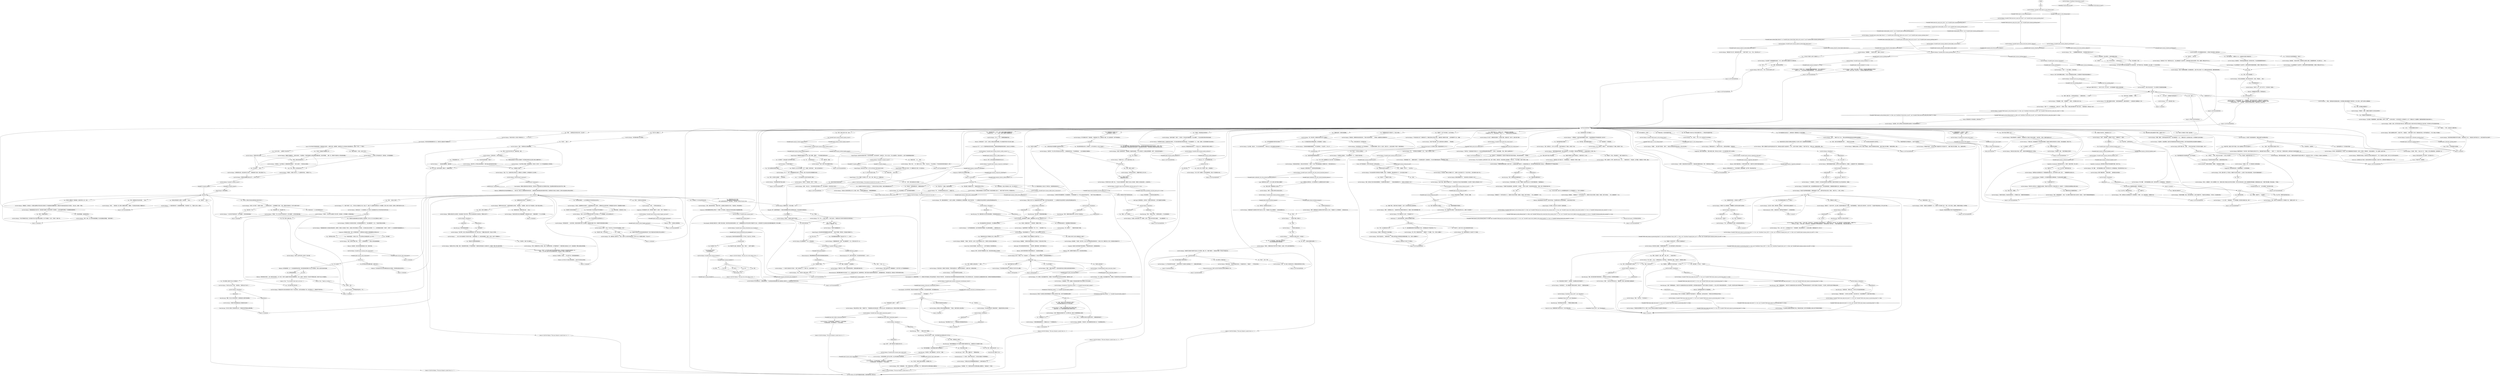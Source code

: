 # GATES / MANANA
# A jolly, easy-going man at the very bottom entrance to the gates. He gives information about the scabs, the strike, the union boss, Measurehead and being a boiadeiro.
# ==================================================
digraph G {
	  0 [label="START"];
	  1 [label="input"];
	  2 [label="You: “我来马丁内斯是为了调查一起凶杀案。”"];
	  3 [label="Call Me Mañana: “再说了，这个世界上根本不存在没有腐败的系统，而*道德主义*恰恰是其中最腐败的一种。”\n“再说了，这个世界上根本不存在没有腐败的系统，而*道德主义*离这个标准最为遥远。”"];
	  4 [label="You: “我在调查一种独特的气味，一种蕴含革命意义的气味。”"];
	  5 [label="You: “说实话，我是因为做了一个奇怪的梦，想要查个究竟。”"];
	  6 [label="Call Me Mañana: “追逐梦想是吧？那我得尊重一下你，牛仔……”他向你敬了个礼。"];
	  7 [label="You: “‘革命伴侣。’”"];
	  8 [label="Call Me Mañana: IsKimHere()"];
	  9 [label="IsKimHere()", shape=diamond];
	  10 [label="!(IsKimHere())", shape=diamond];
	  11 [label="Kim Kitsuragi: “而且好像也不止他一个。”警督埋着头继续看着他的笔记本。"];
	  12 [label="Jump to: [finalhub]"];
	  13 [label="Kim Kitsuragi: “她说你需要某条*口令*才能进入所谓的*高度机密*会议。”他把笔记本上的皮筋扣了起来。"];
	  14 [label="strikehub"];
	  15 [label="Call Me Mañana: “永远不要心存感激。如果感激的话，我们就一无所有了。每一份利益都是通过斗争得来的。”"];
	  16 [label="You: “我会考虑一下的。”"];
	  17 [label="You: “据说我自称*龙舌兰日落*。”\n“我更喜欢别人叫我龙舌兰日落。”\n“我不久前刚找回我的名字，就在海滩上，谢天谢地！我的名字叫龙舌兰日落。”"];
	  18 [label="Composure: 他知道自己是谁，没有一丝怀疑和动摇——无需再向自己或其他人强调或解释自己的政治认同。"];
	  19 [label="You: “好吧，我自己也有个名字，我叫……”"];
	  20 [label="You: Variable[\"gates.manana_initiate_tequila_sunset\"]"];
	  21 [label="Variable[\"gates.manana_initiate_tequila_sunset\"]", shape=diamond];
	  22 [label="!(Variable[\"gates.manana_initiate_tequila_sunset\"])", shape=diamond];
	  23 [label="You: “至少比我想到的其他名字要好。”"];
	  24 [label="Call Me Mañana: “没必要这么咄咄逼人。”他从酒瓶里喝了一口。“你真的不该来问我。”"];
	  25 [label="Call Me Mañana: “一个配得上它所有者的名字，我的朋友。名字是很重要的。”"];
	  26 [label="Jump to: [ACTUALMAINHUB]"];
	  27 [label="hubhub"];
	  28 [label="You: “好吧。”"];
	  29 [label="Call Me Mañana: “好吧，能帮上忙总是很高兴的！你和我是一类人，跟那些工贼不一样。”"];
	  30 [label="Jump to: [scabintro]"];
	  31 [label="Call Me Mañana: “我刚才听到的是超自由主义那美妙的论调吗？”"];
	  32 [label="You: 但是……"];
	  33 [label="Call Me Mañana: CheckItem(\"shoes_t500\")  and  IsKimHere()"];
	  34 [label="CheckItem(\"shoes_t500\")  and  IsKimHere()", shape=diamond];
	  35 [label="!(CheckItem(\"shoes_t500\")  and  IsKimHere())", shape=diamond];
	  36 [label="Call Me Mañana: “他们跟你们有点像，也会维持法纪之类的，只不过他们维持的是艾弗拉特的法律。”他从酒瓶里喝了一口。“但是，说真的，他们真的跟你们没太多区别。”"];
	  37 [label="Call Me Mañana: 他耸耸肩。“危险分好多种，我经常担心的是染上肺癌，或者被野兽咬死，却从没担心过……子弹。”"];
	  38 [label="Call Me Mañana: “我奉命调查盔甲的事情。这次是工会官方的调查行动，你懂的——追查盔甲的下落，调查是谁拿走的。”"];
	  39 [label="armour!"];
	  40 [label="You: “追查盔甲的时候——你得到什么消息了？”"];
	  41 [label="Call Me Mañana: “哦，所以你是*以上都不是*那一卦的，是吗？我明白，我明白的，我也喜欢跟人保持距离。”他点点头。“不过不要紧，你做了件好事。谢谢。”"];
	  42 [label="You: “是的，他的马克杯藏品确实代表了……*落后的*社会价值观。”"];
	  43 [label="Untitled hub"];
	  44 [label="You: “关于这个任务，还有*什么*的我需要知道的吗？这个黄鼠狼是什么人？他什么时候回家？”"];
	  45 [label="Inland Empire: 对他坦诚相告。"];
	  46 [label="Call Me Mañana: Variable[\"tc.tequila_sunset\"]"];
	  47 [label="Variable[\"tc.tequila_sunset\"]", shape=diamond];
	  48 [label="!(Variable[\"tc.tequila_sunset\"])", shape=diamond];
	  49 [label="Call Me Mañana: 他皱着眉。“没想到你还能闻到康米主义的味道。不过我从来没了解过……”"];
	  50 [label="Call Me Mañana: 他的脸上浮现出生硬而勉强的微笑。“不知道。大概不是所有人都记得吧。”"];
	  51 [label="Logic: 当然了，这种“内部谈话”也挺适合当作口令……"];
	  52 [label="You: “我也正想这么说呢。”"];
	  53 [label="You: “你都跟他说了什么？”"];
	  54 [label="Call Me Mañana: “不清楚。我觉得他是想让我加入某种地下组织……”\n“我觉得不是，牛仔。我觉得他是想让我加入某种地下组织……”"];
	  55 [label="Call Me Mañana: “哦，那太好啦！你想跟艾弗拉特讨论什么事情呢？”"];
	  56 [label="Call Me Mañana: “这种反应连一个小毛孩都会有，唯一阻拦人付诸实践的只有心中的*我不能*和*我不应该*。”"];
	  57 [label="You: “老实说，我的名字在我之前喝完酒之后就*找不到*了。”"];
	  58 [label="Encyclopedia: 马列拉听起来像是梅斯克的人名，但他实际上看起来并不像梅斯克人。"];
	  59 [label="Logic: 这个名字肯定不是他爸妈起的，而是他给自己起的——就是艺术家，或者罪犯，或者革命分子之流会给自己取的那种名字。这是一个代号，一个*假名*。"];
	  60 [label="Call Me Mañana: “你随意，不过人生在世总不能没有名字，名字太重要了，那可是灵魂的容器。”"];
	  61 [label="ACTUALMAINHUB"];
	  62 [label="Jump to: [namehub]"];
	  63 [label="You: “那些肉食者，总是吸老实人的血。”"];
	  64 [label="Call Me Mañana: “那还不够，还不够让事业继续前行，顶多只能让我们保住现在的位置。”"];
	  65 [label="You: “那当然！这个名字*特别酷*。庄严，有格调，富有历史感……基本上是王者的名字。”"];
	  66 [label="Electrochemistry: 确实是朝正确的方向又前进了一步——感受那光滑的口感，品味那种味道。感觉它是如何沿着你的喉咙顺流而下，就像温暖的爱抚。*那*就是日落。你来到这个世界的时候天色已晚。"];
	  67 [label="You: “我其实也是个工人，跟你们一样！”（把偷来的卡片拿给他看。）\n“不管我刚才说了什么，我其实跟你们一样是个工人！”（把偷来的身份证件拿给他看。）"];
	  68 [label="Rhetoric: 将观念表述为现实——唯一真实存在的现实——的一部分，而非什么抽象的*真实形态*是很管用的。从另一方面讲，他玩的这一手话术并不算是在说谎。他是个利己主义的温和派。"];
	  69 [label="You: “好吧。”"];
	  70 [label="Call Me Mañana: “他应该在港口区自己的集装箱里，你直接去那儿就行。”他重新调整了一下头上的贝雷帽。"];
	  71 [label="Suggestion: 你们都在聊什么啊，世界局势？聊聊*个人问题*，了解一下他是怎样一个人。"];
	  72 [label="Call Me Mañana: Variable[\"gates.manana_hardie_authority\"]"];
	  73 [label="Variable[\"gates.manana_hardie_authority\"]", shape=diamond];
	  74 [label="!(Variable[\"gates.manana_hardie_authority\"])", shape=diamond];
	  75 [label="Call Me Mañana: Variable[\"gates.manana_altgreet_mhead_fight_success_done\"]"];
	  76 [label="Variable[\"gates.manana_altgreet_mhead_fight_success_done\"]", shape=diamond];
	  77 [label="!(Variable[\"gates.manana_altgreet_mhead_fight_success_done\"])", shape=diamond];
	  78 [label="You: “没什么。”"];
	  79 [label="Jump to: [ACTUALMAINHUB]"];
	  80 [label="Call Me Mañana: Variable[\"gates.scableader_greeting_done\"]"];
	  81 [label="Variable[\"gates.scableader_greeting_done\"]", shape=diamond];
	  82 [label="!(Variable[\"gates.scableader_greeting_done\"])", shape=diamond];
	  83 [label="You: “好吧。还有别的吗？”"];
	  84 [label="You: “我只是在说他有很多马克杯而已。”"];
	  85 [label="Call Me Mañana: “好吧，要对付那个让·卢克的话，我确实可以给你点*建议*——这是为了向RCM表达诚意。不过技术含量挺低就是了。”"];
	  86 [label="Physical Instrument: 问问他哈迪兄弟的事。"];
	  87 [label="You: “我的意思是，我正在寻找康米主义者。你认识他们吗？”"];
	  88 [label="Call Me Mañana: “这*确实*是件挺重要的事，但也挺敏感的。不过你能直截了当、开门见山地说出来还挺不错……”他捋了捋自己的两撮小胡子。"];
	  89 [label="Call Me Mañana: “……然后他就走了。”"];
	  90 [label="Kim Kitsuragi: “我不想干涉你的个人事务，但这可能和辛迪之前提到过的*口令*有关。”"];
	  91 [label="Call Me Mañana: “完全没提起过他的名字。那种场合下名字也不怎么重要。”"];
	  92 [label="Encyclopedia: 他谈论起工贼的方式，他整个的生活态度，现在所有这些线索全都串在一起了。他遵循着拥有500年历史的弗兰考格斯牛仔之道——而所谓的牛仔之道本身又是对维斯珀酷炫风的一种文化挪用……"];
	  93 [label="Call Me Mañana: “不，”他停下来想了一会儿。“我不自认为是康米主义者。相比之下，看到了什么值钱的东西然后说一句*我想要，没别人的份儿*更古老、更单纯，跟科学没有半点关系。”"];
	  94 [label="Call Me Mañana: “但我按着目前的人生信条过得还挺好的。如果有一天我的人生信条出了问题——就像人有时会背叛自己人生信条，人生信条也会反过来背叛一个人——到时候我就只能换一个新的了，而我下一个人生信条很有可能就是康米主义。”"];
	  95 [label="Call Me Mañana: “你看，我本质上就是个懒人。”他乐了，就好像是想到了一个很私人的笑话或者是秘密。"];
	  96 [label="You: “话说，统领工会需要什么？”"];
	  97 [label="You: “所以，我猜，这不是你的本名了？”"];
	  98 [label="Call Me Mañana: 他从酒瓶里喝了一大口，然后递给你。"];
	  99 [label="You: “这是否意味着你能放我进去呢？”"];
	  100 [label="You: “跟你聊得很开心。我该走了。”[离开。]\n“跟你聊得很开心。我该走了。”[离开。]"];
	  101 [label="Jump to: [strikehub]"];
	  102 [label="Call Me Mañana: “好消息是，我都认识约翰好几年了，如果他一夜之间变成了另一个完全不同的人，那才是真的*见鬼*了呢。”"];
	  103 [label="You: “行吧，反正留着也没什么用。”"];
	  104 [label="Call Me Mañana: “是的，是你自己*告诉*我说你是警察的。不过既然问题已经解决了……”他凑近查看着那张卡片。“你是怎么弄到他的工卡的？”"];
	  105 [label="You: “明白了。还有一件事……”"];
	  106 [label="Call Me Mañana: “哦！抱歉……我不是故意要这么扔的。我们港口的工人日常就是如此，习惯成自然了。”"];
	  107 [label="Call Me Mañana: “……然后按下按钮，解锁大门……”"];
	  108 [label="Call Me Mañana: “……然后再从他身边经过……”"];
	  109 [label="You: “我还是不太懂，不过无所谓了。”"];
	  110 [label="You: 也许我是个牛仔？"];
	  111 [label="Call Me Mañana: Variable[\"gates.manana_blackcheck_ency_boiadeiro\"]"];
	  112 [label="Variable[\"gates.manana_blackcheck_ency_boiadeiro\"]", shape=diamond];
	  113 [label="!(Variable[\"gates.manana_blackcheck_ency_boiadeiro\"])", shape=diamond];
	  114 [label="Logic: 如果真这么简单的话——那工贼领袖为什么还要警告你会有守卫挡路？"];
	  115 [label="You: 走开。[离开。]"];
	  116 [label="Rhetoric: 你对*工贼*的理解比较微妙，不过这个词好像有政治的意味。也许跟他时不时就会举起的酒瓶有关？"];
	  117 [label="Jump to: [ACTUALMAINHUB]"];
	  118 [label="Jump to: [ACTUALMAINHUB]"];
	  119 [label="Call Me Mañana: IsKimHere()"];
	  120 [label="IsKimHere()", shape=diamond];
	  121 [label="!(IsKimHere())", shape=diamond];
	  122 [label="Call Me Mañana: “整个马丁内斯境内，梅斯克出产的史诗级杰作，”他看向南边，运河流过的地方：“希望它会为你带来真正的*好运*。”"];
	  123 [label="Call Me Mañana: “我知道这人是个康米分子。”他笑着歪起头。“你做的是一件好事。谢谢。”"];
	  124 [label="Call Me Mañana: “保洁员给我的。他人很好，我跟他一起谈论生活以及一些*真真*要紧的事。”他凝视着远方。"];
	  125 [label="Jump to: [You: \"\"Right on, brother.\"\"]"];
	  126 [label="Jump to: [ACTUALMAINHUB]"];
	  127 [label="Jump to: [ACTUALMAINHUB]"];
	  128 [label="You: “看见我们是怎么把注意力浪费在这些种族主义马克杯上的吗？这就是统治阶级想要的。”"];
	  129 [label="Drama: 他没有撒谎——在没有亲自去做这件事上。"];
	  130 [label="Call Me Mañana: Variable[\"gates.manana_rhetoric_subtle_counter\"] >1"];
	  131 [label="Variable[\"gates.manana_rhetoric_subtle_counter\"] >1", shape=diamond];
	  132 [label="!(Variable[\"gates.manana_rhetoric_subtle_counter\"] >1)", shape=diamond];
	  133 [label="Call Me Mañana: “唔，你去肉铺找过了没？”他非常镇定地看着你。"];
	  134 [label="Call Me Mañana: 他耸耸肩。“有些是，有些不是。在这个庞大的制度里有各种各样的人：康米主义者、塞美尼至上主义者，甚至是反抗制度的牛仔……”"];
	  135 [label="Savoir Faire: 走出自己的道路，活出自己的人生……这并不是康米主义者的典型言论。"];
	  136 [label="You: “什么是*思想家*？”"];
	  137 [label="Kim Kitsuragi: 警督点了点头。"];
	  138 [label="Call Me Mañana: “对那些想跟我提要求的人，我都会这么说：‘牛仔都是独行侠。’”"];
	  139 [label="Call Me Mañana: “工贼？”一个男人歪着头，快活地问道。"];
	  140 [label="You: “等等，所以你们为的不是工资，或者养老金，或者……”"];
	  141 [label="Encyclopedia: *董事会*是股东委派代表的地方，那些代表一般来说根本无法代表股东的利益，因此董事会和委员会民主制并不是一回事。"];
	  142 [label="You: “你的想法好像错了。大公司的董事会并不是*委员会民主制*的。”"];
	  143 [label="Call Me Mañana: 你得到一个强而有力握手作为回应。"];
	  144 [label="You: “马列拉？你看起来不像梅斯克人啊……”"];
	  145 [label="You: 不。我*不想*当龙舌兰日落。"];
	  146 [label="You: “为什么不呢？我需要穿过大门进入港口。你必须放我进去！”"];
	  147 [label="Jump to: [ACTUALMAINHUB]"];
	  148 [label="Electrochemistry: 想象酒精随着血液在你周身流淌的画面还挺诡异的。"];
	  149 [label="You: “知道是谁杀了吊着的人吗？”\n“你觉得是谁杀了吊着的人？”"];
	  150 [label="Call Me Mañana: “你的那个死人——是一名敌方的战斗人员。”"];
	  151 [label="You: “我在飞旋旅馆的地上找到的。”"];
	  152 [label="Call Me Mañana: Variable[\"gates.manana_rhet_commuchat\"]"];
	  153 [label="Variable[\"gates.manana_rhet_commuchat\"]", shape=diamond];
	  154 [label="!(Variable[\"gates.manana_rhet_commuchat\"])", shape=diamond];
	  155 [label="Jump to: [ACTUALMAINHUB]"];
	  156 [label="Call Me Mañana: “如果有可能的话，我总是乐意效劳的——不像那些工贼。”他满脸怀疑地看着他们。"];
	  157 [label="You: “没错。”"];
	  158 [label="You: “怎么个被迫法？”"];
	  159 [label="You: “等等，你说四件？头盔，胸甲，手套，靴子……下身的护甲呢？”"];
	  160 [label="Call Me Mañana: 快乐的男人耸耸肩。“那我猜你是集不齐了。至少这样你就可以少费点功夫啦！”"];
	  161 [label="You: “他说是属于一只黄鼠狼的。”"];
	  162 [label="You: “我不知道，我想大概是告密者的？”"];
	  163 [label="Call Me Mañana: “洛斯·阿迪斯？”他笑了。“他们是一个特立独行的激进团体。有点太绷着了，不过这也是他们肩负的责任的结果。”"];
	  164 [label="Jump to: [ACTUALMAINHUB]"];
	  165 [label="Call Me Mañana: “*现在*你又成工贼了？”男人朝你眨了眨满是笑意的眼睛。"];
	  166 [label="Jump to: [ACTUALMAINHUB]"];
	  167 [label="Jump to: [quickmheadhub]"];
	  168 [label="You: “是啊，我肯定做过那种事。”"];
	  169 [label="You: “彻头彻尾的一坨屎。”"];
	  170 [label="You: “艾弗拉特说你有一把门钥匙？”"];
	  171 [label="Call Me Mañana: (Variable[\"gates.mhead_fight_failure\"]  or  Variable[\"gates.mhead_fight_failed_mid_success\"])  and  Variable[\"gates.manana_greeting_done\"]"];
	  172 [label="(Variable[\"gates.mhead_fight_failure\"]  or  Variable[\"gates.mhead_fight_failed_mid_success\"])  and  Variable[\"gates.manana_greeting_done\"]", shape=diamond];
	  173 [label="!((Variable[\"gates.mhead_fight_failure\"]  or  Variable[\"gates.mhead_fight_failed_mid_success\"])  and  Variable[\"gates.manana_greeting_done\"])", shape=diamond];
	  174 [label="Call Me Mañana: “时间会告诉我们一切……”他耸耸肩。“我会告诉老大你来过。我敢肯定他一定会高兴的。”\n“时间会告诉我们一切……”他耸耸肩。“我会告诉艾弗拉特你来过。我敢肯定他一定会高兴的。”他朝你眨了眨眼。\n“时间会告诉我们一切……”他耸耸肩。“我会告诉艾弗拉特你来过。我敢肯定他一定会高兴的。”"];
	  175 [label="You: “我的名字是哈里尔·杜博阿。应该没错。”（总结。）"];
	  176 [label="Call Me Mañana: “所以我去找那个男孩。他说他要把我变成他的*性奴*，他*到处都有眼线*，警察都是他的囊中之物，他是加姆洛克之王。”"];
	  177 [label="You: “感谢你的配合，先生。”"];
	  178 [label="Empathy: 他由衷地感激自己现在不用追踪那套盔甲部件了。"];
	  179 [label="You: “我听说了一只黄鼠狼的事，听起来并不像是本地的*极地*黄鼠狼，你明白我的意思吧。”（眨眨眼。）"];
	  180 [label="Call Me Mañana: “没问题。祝你们搜寻工作一切顺利。当然了，很高兴用不着*我*去搜查……”他从酒瓶里喝了一口。"];
	  181 [label="Call Me Mañana: IsTHCPresent(\"communist\")"];
	  182 [label="IsTHCPresent(\"communist\")", shape=diamond];
	  183 [label="!(IsTHCPresent(\"communist\"))", shape=diamond];
	  184 [label="Call Me Mañana: “……老头子之所以腐败是为了我们的*利益*，大家都知道这一点，甚至还挺感激的。就他个人来说，他并不个很铺张的人。”"];
	  185 [label="Rhetoric: 太棒了，你感觉自己精神焕发。"];
	  186 [label="Endurance: 这块街区太过于凶险，他没有足够的体力在这里送信。但是*你*有。如果你做不来警察这份工作，也许……"];
	  187 [label="Call Me Mañana: IsKimHere()"];
	  188 [label="IsKimHere()", shape=diamond];
	  189 [label="!(IsKimHere())", shape=diamond];
	  190 [label="Call Me Mañana: “尸体还挂在树上呢？”他摩挲着下巴，好像在苦思自己的核心信念。“那确实是个很棘手的问题……这件事我帮不不上忙，抱歉。”"];
	  191 [label="Rhetoric: 毫无疑问，他完全有资格自称康米主义者，但他并没有。"];
	  192 [label="You: “你看起来不是很喜欢他们。”"];
	  193 [label="Call Me Mañana: Variable[\"gates.manana_time\"]"];
	  194 [label="Variable[\"gates.manana_time\"]", shape=diamond];
	  195 [label="!(Variable[\"gates.manana_time\"])", shape=diamond];
	  196 [label="Call Me Mañana: Variable[\"gates.manana_initiate_tequila_sunset\"]"];
	  197 [label="Variable[\"gates.manana_initiate_tequila_sunset\"]", shape=diamond];
	  198 [label="!(Variable[\"gates.manana_initiate_tequila_sunset\"])", shape=diamond];
	  199 [label="You: “我不能透露调查中案件的任何细节。”"];
	  200 [label="Inland Empire: 为什么不想要？它有范围，意义，层次，色彩，联想，是一个完整的作品！"];
	  201 [label="You: “一个名为拉斐尔的人还轮不到你来呼三喝四。”"];
	  202 [label="corpsehub"];
	  203 [label="Call Me Mañana: “谢谢你。我会保证把卡片还给约翰的。”"];
	  204 [label="Jump to: [Call Me Mañana: \"The man whispers a jaunty tune. A c...\"]"];
	  205 [label="Jump to: [ACTUALMAINHUB]"];
	  206 [label="Half Light: 他刚才叫你什么？！杂种？别了吧，怎么又来了，你才刚逃离那个该死的小屁孩的魔爪……"];
	  207 [label="You: 什么都不做，让硬币落在地上。"];
	  208 [label="Call Me Mañana: CheckItem(\"dockworker_id_card\")"];
	  209 [label="CheckItem(\"dockworker_id_card\")", shape=diamond];
	  210 [label="!(CheckItem(\"dockworker_id_card\"))", shape=diamond];
	  211 [label="You: “啊，明白了。我有些问题想先请教你一下。”"];
	  212 [label="Call Me Mañana: “你也可以这么说，朋友。”他轻笑到。“虽然有点过于复杂了。”"];
	  213 [label="You: 听起来不怎么酷，甚至很过时，落伍，*陈旧*，一点都不*迪斯科*。"];
	  214 [label="Call Me Mañana: “哦，无需多言，我明白了。”他的手指轻轻点了下鼻侧，朝你挤了个眼。"];
	  215 [label="You: （转向金。）“等等，咱们有*空中支援*？！你怎么不告诉我？”"];
	  216 [label="Jump to: [FINAL DESTINATION]"];
	  217 [label="Call Me Mañana: “把麻烦送我门口，*派猪头来日*我——请原谅这种措辞，不是我说的。”"];
	  218 [label="You: “出什么事了？”"];
	  219 [label="Call Me Mañana: IsKimHere()"];
	  220 [label="IsKimHere()", shape=diamond];
	  221 [label="!(IsKimHere())", shape=diamond];
	  222 [label="Kim Kitsuragi: “全部？”警督扬起眉头。“我们有不少急着想证明自己能力的初阶警员，换作是我的话我会把*几个部件*的调查工作交给他们，不过好吧，我们把*全套*护甲都找出来吧。”"];
	  223 [label="Kim Kitsuragi: “好吧，但钥匙你是从哪里弄到的？”"];
	  224 [label="Call Me Mañana: 他摇摇头。“我更接近于一个哲学派的码头工人。我喜欢讨论宏大的命题，我是谁，你是谁，我们为何而战……”男人从酒瓶里喝了一大口。"];
	  225 [label="Drama: 不是他干的。这是事实。"];
	  226 [label="Call Me Mañana: “很有可能会没结果。”他点点头。“要我的话甚至都不知道该从哪里入手。还是在港口工作好——对于我这么个诚实的工会成员来说。”"];
	  227 [label="You: “不管给狼喂多少肉……”"];
	  228 [label="Jump to: [strikehub]"];
	  229 [label="Call Me Mañana: Variable[\"gates.manana_drama_id_card\"]"];
	  230 [label="Variable[\"gates.manana_drama_id_card\"]", shape=diamond];
	  231 [label="!(Variable[\"gates.manana_drama_id_card\"])", shape=diamond];
	  232 [label="Call Me Mañana: “是的。”他点点头。“你已经说过了。”"];
	  233 [label="Suggestion: 他的性情有些变化。他的眼角露出了一丝怜悯的微笑。"];
	  234 [label="You: “我知道你说过自己不算康米主义者，但事实上呢？”"];
	  235 [label="Call Me Mañana: “*记住多布列娃和阿巴达纳伊兹……*”"];
	  236 [label="You: “哦，好的，你真的太有见地了，金。”"];
	  237 [label="You: （点头。）“这种建立交流的方式真是太厉害了。我要是能想到就好了。”"];
	  238 [label="You: “我好像没太听懂。”"];
	  239 [label="You: “能跟我说说你们的老大，艾弗拉特吗？”"];
	  240 [label="Call Me Mañana: “既然你已经见过他了，我觉得你最好自己判断。”他耸耸肩。“在我看来，他是个有才干的组织者，也是个很正派的商人。”"];
	  241 [label="You: “等等，他们都是从哪里来的？”"];
	  242 [label="Jump to: [ACTUALMAINHUB]"];
	  243 [label="Inland Empire: 迫近的末日是金红色的。它在你的身体里，也在外部世界，在视线尽头，天海一线之处。它在心底最深处，但尚未到来——从那个角度看事情就说得通了……"];
	  244 [label="Physical Instrument: 这个孬种怎么搞的？难道他想妨碍*正义*吗？！"];
	  245 [label="You: “现在想一下，好像是不太可能。”"];
	  246 [label="Call Me Mañana: “绝对不可能。我都认识约翰好几年了。而且是你自己*告诉过*我说你是警察的，还记得吗？你是怎么弄到他的工卡的？”"];
	  247 [label="You: 因为？"];
	  248 [label="You: “嗯，出于某种原因，好像并没那么容易的样子……”\n“所以你的意思是说其实*颇有难度*。”"];
	  249 [label="You: “感激不尽。”"];
	  250 [label="You: “我好像不太明白你的意思。”"];
	  251 [label="You: 假如……"];
	  252 [label="nohub"];
	  253 [label="You: 随它去吧。"];
	  254 [label="You: “那当然，你最好给我记住这一点。”"];
	  255 [label="Call Me Mañana: “直接撂倒……”他向你打招呼。“就像个亡命之徒！”"];
	  256 [label="quickmheadhub"];
	  257 [label="Call Me Mañana: “秘密技术要保密，我懂的。”他用食指按了按鼻翼。"];
	  258 [label="Call Me Mañana: Variable[\"TASK.report_to_the_tribunal_done\"]"];
	  259 [label="Variable[\"TASK.report_to_the_tribunal_done\"]", shape=diamond];
	  260 [label="!(Variable[\"TASK.report_to_the_tribunal_done\"])", shape=diamond];
	  261 [label="Electrochemistry: 他想——但是还没有。最好把这件事给解决了。之后能尝到甜头。"];
	  262 [label="You: “哪种技术上的事？”"];
	  263 [label="You: “怎么呢？”"];
	  264 [label="Kim Kitsuragi: “那它是*怎么*被人取下来的？”"];
	  265 [label="You: “我有野心，我要把它们*全部*找出来，一件不落。”"];
	  266 [label="Call Me Mañana: IsKimHere()"];
	  267 [label="IsKimHere()", shape=diamond];
	  268 [label="!(IsKimHere())", shape=diamond];
	  269 [label="quick_slopp"];
	  270 [label="You: “你不能帮我进去吗？”"];
	  271 [label="Call Me Mañana: “你懂的……罢工是件严肃的事。”他笑了。“我肯定大老板会很乐意告诉你的。你可以先去问他。”"];
	  272 [label="Call Me Mañana: IsKimHere()"];
	  273 [label="IsKimHere()", shape=diamond];
	  274 [label="!(IsKimHere())", shape=diamond];
	  275 [label="Rhetoric: 他就像是在陈述事实，特别轻描淡写。"];
	  276 [label="Inland Empire: *他*是谁，他们在为什么而抗争？这很有意思。"];
	  277 [label="Composure: 等一下，这个人不是那种喜欢耍花样的家伙。他更喜欢那种能直视他的双眼、说出自己心中所想的人。"];
	  278 [label="Call Me Mañana: “唔……你可能得去别的地方问问了。”他挠挠下巴。"];
	  279 [label="Call Me Mañana: “啊，我现在算是明白了。也没什么奇怪的。你好像把康米主义看得很重要。其实也不是坏事。一个人如果能花时间去思考整个社会政治界的事情也挺不错……”"];
	  280 [label="Call Me Mañana: Variable[\"gates.manana_talked_about_communism\"]"];
	  281 [label="Variable[\"gates.manana_talked_about_communism\"]", shape=diamond];
	  282 [label="!(Variable[\"gates.manana_talked_about_communism\"])", shape=diamond];
	  283 [label="You: “我不是要‘追捕’他们，而是需要他们帮我找到组织。”"];
	  284 [label="You: “我还以为你们工会的人都是康米主义者呢？”"];
	  285 [label="You: “等等，你刚刚说什么来着？”"];
	  286 [label="Call Me Mañana: “有一天深夜，我正准备离开港口。他穿着一件经典的萨拉米尔泽风格白色夹克在街角等待着。”"];
	  287 [label="You: “工贼究竟*是*什么？”"];
	  288 [label="Call Me Mañana: “意思是*明天打给我*。”"];
	  289 [label="Call Me Mañana: “如果是假名的话，就应该是*假·马列拉*。”他咯咯地笑了起来，然后又悟到了什么。"];
	  290 [label="Call Me Mañana: “是啊，”他点点头。“名字这种鬼东西可是能杀人的。从这方面来说，马列拉可是个好名字。”"];
	  291 [label="Call Me Mañana: Variable[\"TASK.get_a_drink\"]"];
	  292 [label="Variable[\"TASK.get_a_drink\"]", shape=diamond];
	  293 [label="!(Variable[\"TASK.get_a_drink\"])", shape=diamond];
	  294 [label="You: “所以你们是为了自己的利益才呼吁改革是吗？”"];
	  295 [label="You: “哦……好吧，我完全就是龙舌兰日落嘛。”"];
	  296 [label="Call Me Mañana: “是啊——直接从测颅先生身边走过就行。”"];
	  297 [label="Call Me Mañana: “一个过着刀口舔血的日子的男人，是吧？给我多留一点！”他笑了笑，又从瓶子里喝了一口。"];
	  298 [label="Call Me Mañana: “所以拍这张照片的时候你还不是警察，而是一个体格魁梧、深色皮肤的码头工人，名叫*圣迭戈·约翰*？”"];
	  299 [label="Hand/Eye Coordination: 硬币刚好从你伸出的手指的缝隙中滑落，掉到了地上。"];
	  300 [label="Call Me Mañana: “有些时候有些事情是不得不去做的。”他刻意地点了点头。“但是这些工贼不是在乞讨——他们没有坚守自己的尊严。”"];
	  301 [label="Drama: 把您偷来的卡片拿给他看，更待何时呢！"];
	  302 [label="Call Me Mañana: “我的朋友，我尊重你四处闲逛的权利。广袤的大地在等待着你……”他带着一丝憧憬的目光凝视着环岛。"];
	  303 [label="Call Me Mañana: “是的，你把我弄糊涂了，老板，不过只要你不是那些可悲的工贼中的一员就行。”他用不可理喻的眼神看着他们。"];
	  304 [label="You: “有道理。”"];
	  305 [label="You: 这种做法挺奇怪的。"];
	  306 [label="Jump to: [strikehub]"];
	  307 [label="Jump to: [ACTUALMAINHUB]"];
	  308 [label="Call Me Mañana: “哈里……”他重复着，脸上带着一副嘲弄的神情。“挺酷的。不过我肯定你会想出个更酷的名字。”"];
	  309 [label="You: “我发现一个机会，然后就抓住了。我是个激进的实干派。”"];
	  310 [label="Call Me Mañana: “呵呵，激进啊，实干啊，我是不那么肯定，不过……”他朝你挥挥手。“你知道吗，这不要紧。你做的是一件好事。谢谢。”"];
	  311 [label="Call Me Mañana: “这让我想起某个久远的年代，在那时这种事可谓是家常便饭。你拥有一颗真正的牛仔之心。”"];
	  312 [label="You: “罢工到底是怎么一回事？”"];
	  313 [label="You: “你说得不错，破案几乎是不可能的。我91%能确信这个案子永远也破不了。”"];
	  314 [label="You: “没准你能帮得上忙？告诉我凶手是谁。”"];
	  315 [label="Call Me Mañana: Variable[\"gates.mhead_introhub_reached\"]"];
	  316 [label="Variable[\"gates.mhead_introhub_reached\"]", shape=diamond];
	  317 [label="!(Variable[\"gates.mhead_introhub_reached\"])", shape=diamond];
	  318 [label="Call Me Mañana: “是啊，要是我们为此争吵起来的话可不好，那样就白白浪费了如此美好的一个中午，还是午后来着？还是晚上？”他四下看了看，“不管怎么说，感谢你的帮助，朋友。”"];
	  319 [label="Call Me Mañana: “所谓牛仔就是酷炫的仔。”"];
	  320 [label="Call Me Mañana: Variable[\"TASK.report_to_the_tribunal_done\"] == false  and  Variable[\"TASK.get_the_weasel_key_from_manana_done\"] == true  and  (Variable[\"cargo.evrart_talked_to_him_about_hardies\"] == true  or  Variable[\"whirling.hardie_hub_reached\"] == true)"];
	  321 [label="Variable[\"TASK.report_to_the_tribunal_done\"] == false  and  Variable[\"TASK.get_the_weasel_key_from_manana_done\"] == true  and  (Variable[\"cargo.evrart_talked_to_him_about_hardies\"] == true  or  Variable[\"whirling.hardie_hub_reached\"] == true)", shape=diamond];
	  322 [label="!(Variable[\"TASK.report_to_the_tribunal_done\"] == false  and  Variable[\"TASK.get_the_weasel_key_from_manana_done\"] == true  and  (Variable[\"cargo.evrart_talked_to_him_about_hardies\"] == true  or  Variable[\"whirling.hardie_hub_reached\"] == true))", shape=diamond];
	  323 [label="You: 除非……"];
	  324 [label="Call Me Mañana: “好说。”男人吹起一段欢快的口哨，风把他的胡须吹得沙沙作响。"];
	  325 [label="Composure: 用这种方式打开话题很不明智。"];
	  326 [label="You: “我正准备培养自己的政治潜力，所以需要他们的帮助。”"];
	  327 [label="Call Me Mañana: “我也希望能帮上忙，不过很不巧，我认识的康米主义者不多。”"];
	  328 [label="ideologohub"];
	  329 [label="Kim Kitsuragi: “你说得对，我怎么蠢成这样。以后不会了，警探。”"];
	  330 [label="Conceptualization: 不，你没有。否则你*早就*说过了。其实这已经超出了你的联想能力。"];
	  331 [label="Call Me Mañana: “他找我借火，我们一起抽烟。然后他就问我想不想‘加入康米主义的分支机构’……”"];
	  332 [label="hubbb"];
	  333 [label="You: “你们的……股份？”"];
	  334 [label="You: “既然如此难道你们不应该心存感激吗？你们拥有的待遇已经比这里大多数人都要好得多了。”"];
	  335 [label="Empathy: 那个人被深深地触动了。你看见他的眼睛因为欣赏之情而饱含泪水。他正由衷地为你感到高兴。"];
	  336 [label="Call Me Mañana: “抱歉，我很忙，还得盯着这里的状况呢。”他从酒瓶里喝了一大口。“我敢肯定你一定会想到办法的，你们警察的门道可多着呢。”"];
	  337 [label="You: “听起来怪吓人的，我还是算了吧。”"];
	  338 [label="Electrochemistry: 耶！让我们开始派对吧，你大放异彩的时刻到了，小伙子！"];
	  339 [label="Jump to: [ACTUALMAINHUB]"];
	  340 [label="Call Me Mañana: “真是个大胆的想法呢！”他嗤笑着，看起来有些震惊。“为什么高尚的工人会做出这种事情呢。当然了，除非他们是*被迫的*。”"];
	  341 [label="Call Me Mañana: “哦，我的朋友是惹上什么麻烦了吗？谁知道……”"];
	  342 [label="You: “我遇到了一具*尸体*的情况，正在寻求协助。”"];
	  343 [label="Logic: 如果真的这么简单——为什么那些工贼不直接上楼梯呢？"];
	  344 [label="You: “啊哈。”"];
	  345 [label="You: “工会遇到问题了吗？”"];
	  346 [label="Call Me Mañana: “情况是这样的……在任何时候，其他资本家都不用买下任何建筑，眨眼就能占据这个地方，甚至都不用真的拥有任何建筑。”"];
	  347 [label="Kim Kitsuragi: “懒惰，利己主义还有玩忽职守，确实跟这里人拥护的信条很搭。”"];
	  348 [label="You: “很好。好像挺有意思的。”"];
	  349 [label="Call Me Mañana: “特别是你还得把靴子弄下来，有那个工夫这么为难自己的话那还不如去跟牛仔摔角去呢。”"];
	  350 [label="Call Me Mañana: Variable[\"TASK.claim_high_tech_boots\"] == true  and  Variable[\"TASK.send_corpse_to_processing_done\"] == false"];
	  351 [label="Variable[\"TASK.claim_high_tech_boots\"] == true  and  Variable[\"TASK.send_corpse_to_processing_done\"] == false", shape=diamond];
	  352 [label="!(Variable[\"TASK.claim_high_tech_boots\"] == true  and  Variable[\"TASK.send_corpse_to_processing_done\"] == false)", shape=diamond];
	  353 [label="Call Me Mañana: CheckEquipped(\"jacket_interisolar_white\")"];
	  354 [label="CheckEquipped(\"jacket_interisolar_white\")", shape=diamond];
	  355 [label="!(CheckEquipped(\"jacket_interisolar_white\"))", shape=diamond];
	  357 [label="Call Me Mañana: Variable[\"TASK.interview_union_boss_done\"]  and  Variable[\"gates.manana_greeting_done\"]"];
	  358 [label="Variable[\"TASK.interview_union_boss_done\"]  and  Variable[\"gates.manana_greeting_done\"]", shape=diamond];
	  359 [label="!(Variable[\"TASK.interview_union_boss_done\"]  and  Variable[\"gates.manana_greeting_done\"])", shape=diamond];
	  360 [label="You: “我中枪了，小事小事。”"];
	  361 [label="Call Me Mañana: “没问题，”他最后又从酒瓶里喝了一口。“如果你下次见到那个孩子，代我，叫·我·马列拉，谢谢他，感谢他为我指出一条*明路*。”"];
	  362 [label="Suggestion: 他是个健谈的家伙，*愿意*讲罢工的事。等你见过工会老大、对工会组织更加了解了以后再来。"];
	  363 [label="You: “你说？”"];
	  364 [label="You: “你是说腐败？”"];
	  365 [label="You: “我已经试过了，没人喜欢我想到的名字。”"];
	  366 [label="Call Me Mañana: “可惜啊。人生在世怎么能够没个好名字呢，我的朋友。名字很重要，是灵魂的容器。”"];
	  367 [label="Jump to: [ACTUALMAINHUB]"];
	  368 [label="You: “好吧，我要怎么找到这家伙？”（继续。）"];
	  369 [label="You: “谁是多布列娃和阿巴达纳伊兹？”"];
	  370 [label="You: “你觉得这是什么意思？”（总结。）"];
	  371 [label="Call Me Mañana: “是吗？”他扬起眉毛。“好吧，既然这样的话，我向你致敬，牛仔，希望你在探寻伟大思想的道路上顺顺利利。”"];
	  372 [label="Call Me Mañana: “就是一个满肚子理论的人。而且他还喜欢用自己的理论去和别的理论殊死搏斗。”"];
	  373 [label="Call Me Mañana: “啊，我刚才是跟你开玩笑呢。”他的笑容越发灿烂，皱纹变得更深了。“从来就没有工贼警察这个工种。”"];
	  374 [label="You: “你们为什么要罢工？”"];
	  375 [label="Call Me Mañana: “你说的这些——他们已经提供了。”"];
	  376 [label="You: “等等，那你还有其他名字吗？”"];
	  377 [label="You: 不理他。"];
	  378 [label="You: “呃……其实我没有名字。”"];
	  379 [label="You: “我做不到。抱歉。”"];
	  380 [label="Jump to: [ACTUALMAINHUB]"];
	  381 [label="drinkithub"];
	  382 [label="Call Me Mañana: “寻找自我的时候不用这么着急。”"];
	  383 [label="You: “我出勤时不喝酒。”"];
	  384 [label="straightedgehub"];
	  385 [label="Jump to: [Call Me Mañana: \"The man whispers a jaunty tune. A c...\"]"];
	  386 [label="You: “我是乘他睡着的时候偷的。”"];
	  387 [label="You: “不……怎么又来了。你刚刚是不是骂我杂种了？”"];
	  388 [label="Hand/Eye Coordination: 硬币落在你的手心，仿佛它一直属于那里。燕儿归来了。"];
	  389 [label="You: 什么也不说，把硬币放进口袋。"];
	  390 [label="You: “你好像花了不少时间去思考政治形势。”"];
	  391 [label="Call Me Mañana: “好吧，能帮到RCM总是很高兴的！咱们都是同一个物种，人类，我的意思是，不像那些工贼。”"];
	  392 [label="commuhub"];
	  393 [label="Call Me Mañana: Variable[\"gates.manana_boiadeiro\"]"];
	  394 [label="Variable[\"gates.manana_boiadeiro\"]", shape=diamond];
	  395 [label="!(Variable[\"gates.manana_boiadeiro\"])", shape=diamond];
	  396 [label="You: “那就是一共有四件护甲，不过靴子已经被我送走了……”"];
	  397 [label="Call Me Mañana: Variable[\"TASK.claim_high_tech_boots\"] == true  and  Variable[\"TASK.send_corpse_to_processing_done\"] == false"];
	  398 [label="Variable[\"TASK.claim_high_tech_boots\"] == true  and  Variable[\"TASK.send_corpse_to_processing_done\"] == false", shape=diamond];
	  399 [label="!(Variable[\"TASK.claim_high_tech_boots\"] == true  and  Variable[\"TASK.send_corpse_to_processing_done\"] == false)", shape=diamond];
	  400 [label="Jump to: [ACTUALMAINHUB]"];
	  401 [label="Call Me Mañana: Variable[\"gates.mhead_fight_success\"]  and  Variable[\"gates.manana_greeting_done\"]"];
	  402 [label="Variable[\"gates.mhead_fight_success\"]  and  Variable[\"gates.manana_greeting_done\"]", shape=diamond];
	  403 [label="!(Variable[\"gates.mhead_fight_success\"]  and  Variable[\"gates.manana_greeting_done\"])", shape=diamond];
	  404 [label="Call Me Mañana: 他耸耸肩。“所有政治运动都会经历一段时间的冲突。不过还是很遗憾把你卷进来了。”"];
	  405 [label="Jump to: [armour!]"];
	  406 [label="Kim Kitsuragi: “同意。我们还是先集中调查吊着的人，这件事可以之后交给几个低阶警员处理就行。”"];
	  407 [label="Call Me Mañana: “这让我想起某个久远的年代，在那时这种事可谓是家常便饭。你拥有一颗真正的牛仔之心。”"];
	  408 [label="Jump to: [FINAL DESTINATION]"];
	  409 [label="Jump to: [scabintro]"];
	  410 [label="You: （低语）“我也不知道自己到底在*干嘛*。”"];
	  411 [label="Call Me Mañana: 他低声回复道：“没关系的，我也不知道自己成天在干什么。我甚至都不知道今天星期几……”他想了一下，然后开口道：“别真的告诉我，这样的话日子会变得*更美好*一些。”"];
	  412 [label="You: “是的，我已经在办了。”"];
	  413 [label="Call Me Mañana: “不错不错，不过我知道你不是码头工人，我之前还把黄鼠狼窝的钥匙给你了，记得吗？”他举起酒瓶。“现在，我有什么能帮你的吗？”"];
	  414 [label="You: “艾弗拉特说凶手是提图斯·哈迪和他的兄弟们。”"];
	  415 [label="Untitled hub"];
	  416 [label="Call Me Mañana: IsKimHere()"];
	  417 [label="IsKimHere()", shape=diamond];
	  418 [label="!(IsKimHere())", shape=diamond];
	  419 [label="Call Me Mañana: IsKimHere()"];
	  420 [label="IsKimHere()", shape=diamond];
	  421 [label="!(IsKimHere())", shape=diamond];
	  422 [label="Call Me Mañana: 他耸耸肩。“可能是，可能不是。总之呢，我也不是制度主义的人。我觉得人应该走自己要走的路……”"];
	  423 [label="Call Me Mañana: Variable[\"pier.cindy_talked_communism_quest\"]"];
	  424 [label="Variable[\"pier.cindy_talked_communism_quest\"]", shape=diamond];
	  425 [label="!(Variable[\"pier.cindy_talked_communism_quest\"])", shape=diamond];
	  426 [label="Electrochemistry: 瞧见没？这些政治方面的闲聊就是为了和陌生人聊天找个借口。我们不如直接跳到正题吧？"];
	  427 [label="You: “关于旅馆后院发生的那起凶杀案，他可能掌握了一些信息。”"];
	  428 [label="You: “但是你不觉得企业主对港口拥有某种权利吗？港口不是因为他们的规划才得以出现的吗？”"];
	  429 [label="Call Me Mañana: “说实话，这届董事会也忒差劲了。这就意味着必须有人改革它。当董事会作出决定的时候，我希望能作为其中的一员直面那些*肉食者*。”"];
	  430 [label="You: “明白了。我再问你点其他问题。”"];
	  431 [label="You: “*牛仔*……是什么？”\n“你说牛仔？跟我科普一下吧。”"];
	  432 [label="Inland Empire: 这句话背后感觉隐藏着他全部的往事……但这并不重要，你明白的。你知道这*意味着*什么。"];
	  433 [label="Call Me Mañana: “难到我了。我想，大概是从地底的什么地方钻出来的吧。”"];
	  434 [label="Inland Empire: 你是*龙舌兰日落*。迄今为止你已经当了很久的龙舌兰日落了。"];
	  435 [label="Jump to: [Call Me Mañana: \"He reaches his hand out to you and...\"]"];
	  436 [label="Call Me Mañana: 男人坐在栏杆上，双臂张得特别开，不过感觉他的双臂还能毫不费力地继续这么伸展下去，之间象征着无尽的时光洪流。"];
	  437 [label="You: “至少你们还有所收获，不是吗？”"];
	  438 [label="You: 试着接住它。"];
	  439 [label="You: Variable[\"gates.manana_redcheck_handeye_coin\"]"];
	  440 [label="Variable[\"gates.manana_redcheck_handeye_coin\"]", shape=diamond];
	  441 [label="!(Variable[\"gates.manana_redcheck_handeye_coin\"])", shape=diamond];
	  442 [label="You: “没事的。感激不尽。”（捡起硬币。）"];
	  443 [label="Call Me Mañana: Variable[\"gates.manana_redcheck_handeye_coin\"]"];
	  444 [label="Variable[\"gates.manana_redcheck_handeye_coin\"]", shape=diamond];
	  445 [label="!(Variable[\"gates.manana_redcheck_handeye_coin\"])", shape=diamond];
	  446 [label="Call Me Mañana: “那到底怎样才会有东西真的属于‘我’呢？不过无所谓——我们没必要达成一致。这片牧场这么大，足够容得下我们所有人。”"];
	  447 [label="Call Me Mañana: “我不属于会杀人的那一类人，不过这也只是我的情况。像我们工会这么大的组织，里面的人肯定鱼龙混杂——也各有所长。”"];
	  448 [label="You: 我可以……"];
	  449 [label="Call Me Mañana: “所以……”他用朦胧的双眼盯着你。“你觉得我们的港口怎么样？”"];
	  450 [label="Call Me Mañana: Variable[\"gates.manana_back_from_harbour_altgreet\"]"];
	  451 [label="Variable[\"gates.manana_back_from_harbour_altgreet\"]", shape=diamond];
	  452 [label="!(Variable[\"gates.manana_back_from_harbour_altgreet\"])", shape=diamond];
	  453 [label="You: “好吧，我想我的名字应该叫哈里。”（总结。）"];
	  454 [label="Call Me Mañana: “哈。”他笑了。“那个小*仔儿*还真兑现了自己的承诺。”"];
	  455 [label="Call Me Mañana: “护甲分为几个部位，一共四个部件。首先是头盔，小孩说被他扯下来然后踢海里去了，我相信他的话。靴子的话，我上次看见那个人的时候还在他脚上，很难弄下来。”\n“护甲分为几个部位，一共四个部件。首先是头盔，小孩说被他扯下来然后踢海里去了，我相信他的话。靴子的话……“他低头看着你的脚，“好像正穿在你脚上呢。”"];
	  456 [label="Rhetoric: 这意味着他觉得你不太可能能做到。"];
	  457 [label="You: “钥匙你是从哪里弄到的？”"];
	  458 [label="You: “那个黄鼠狼我已经去找过了，没想到他有一整套殖民主义马克杯的藏品。”"];
	  459 [label="Call Me Mañana: “我在这里挺好的，就望望风。”他看着港口大门悬挂下来的红色旗帜。“挺壮观的，不是吗？我都开始喜欢红色了……”"];
	  460 [label="Call Me Mañana: “然而事实并非如此。我在港口这儿要比当邮差强太多了，作为一名诚实的工会成员，我手上有*大把*的自由时间。”"];
	  461 [label="Rhetoric: 感觉他在暗示什么，不过你的宿醉（或者是愚蠢）太过严重，现在还领会不到。"];
	  462 [label="Rhetoric: 他的意思是他不会告诉你，因为他不知道。不过既然你现在为艾弗拉特做事了，他会对你知无不言的。"];
	  463 [label="Jump to: [contacthub]"];
	  464 [label="Call Me Mañana: “可能是从那些困住了的货車上传来的？那些货物放那儿很久了。”他嗅了嗅空气中的气味，然后看向环岛。"];
	  465 [label="Rhetoric: 好吧，也许他并不算是康米主义者，但肯定受到过康米主义的影响。"];
	  466 [label="Call Me Mañana: Variable[\"gates.manana_communist_revolutionary_lovers\"]"];
	  467 [label="Variable[\"gates.manana_communist_revolutionary_lovers\"]", shape=diamond];
	  468 [label="!(Variable[\"gates.manana_communist_revolutionary_lovers\"])", shape=diamond];
	  469 [label="Kim Kitsuragi: “*嗯哼*……”警督大声清了清喉咙。"];
	  470 [label="Call Me Mañana: “不过我还是想说，你好像找到了一个适合的猎物。”\n“不过我还是想说，你们好像找到了一个适合的猎物。”"];
	  471 [label="You: “那可真是够蠢的。说出这种建议你都不觉得尴尬吗？”"];
	  472 [label="Call Me Mañana: “感觉你俩好像一直不太对付啊。在公共场合都这么剑拔弩张的……”"];
	  473 [label="Call Me Mañana: “不过我还是想说，你好像找到了一个适合的猎物。”\n“不过我还是想说，你们好像找到了一个适合的猎物。”"];
	  474 [label="Call Me Mañana: “是的。”他好像对自己感到很满意。"];
	  475 [label="You: “听起来你就是一个康米主义者，只不过觉得自己的成就还够不上这个称号。”"];
	  476 [label="You: “等等……我好像还没问你的名字呢。怎么称呼？”"];
	  477 [label="Call Me Mañana: “我确实不是梅斯克人。我是*瓦科莱*。不过要知道，不是所有梅斯克人都长着典型的梅斯克脸。现实世界要更……微妙一些，事情并不总是符合人们想当然的期望。”"];
	  478 [label="Call Me Mañana: Variable[\"TASK.report_to_the_tribunal_done\"] == false  and  CheckItem(\"dockworker_id_card\")  and  Variable[\"TASK.interview_union_boss_done\"] == false"];
	  479 [label="Variable[\"TASK.report_to_the_tribunal_done\"] == false  and  CheckItem(\"dockworker_id_card\")  and  Variable[\"TASK.interview_union_boss_done\"] == false", shape=diamond];
	  480 [label="!(Variable[\"TASK.report_to_the_tribunal_done\"] == false  and  CheckItem(\"dockworker_id_card\")  and  Variable[\"TASK.interview_union_boss_done\"] == false)", shape=diamond];
	  481 [label="Call Me Mañana: “人生在世总不能没有名字，名字太重要了，那可是灵魂的容器。”"];
	  482 [label="Call Me Mañana: 男人低声哼唱着愉快的曲调。海岸的微风吹乱了他的头发。"];
	  483 [label="Rhetoric: 他可能是相信：当一个人表达激进想法的时候，他仍该继续表现得像个利己主义的温和派，而非小众意识形态的布道者。"];
	  484 [label="You: “像是个预兆，风把它吹到了我的脚下。对这个人的亲近感在我心底油然而生。”"];
	  485 [label="You: “不，我还是要继续神鬼不觉地渗透进这个地方，否则我偷这张卡不就没有意义了吗。”"];
	  486 [label="You: “就这么简单？我就直接这么走进去？”"];
	  487 [label="You: “这儿真的有人打赢过他吗？”"];
	  488 [label="You: 什么也不说，把硬币放进口袋。"];
	  489 [label="Call Me Mañana: 他摸了摸着后脑勺。“我倒没有要……挑衅或者讥讽的意思。”"];
	  490 [label="Call Me Mañana: “一个正人君子。”他扬起眉头。“令人肃然起敬。我们刚才说的是工贼，对吧？”"];
	  491 [label="You: “说得对，兄弟。”"];
	  492 [label="You: “所以你基本上就是个利己主义的温和派？”"];
	  493 [label="Esprit de Corps: 你跟那双靴子没有任何关系。不过它们就在这里。"];
	  494 [label="Authority: 他难道真的是在拿你——一名执法人员——跟某些街坊邻里的小喽啰比？！"];
	  495 [label="Untitled hub (04)"];
	  496 [label="Call Me Mañana: “电话窃听。望远镜警棍。通过科幻的电路改装技术黑进港口区的机组。你说不定能远程将那台库瓦桑德吊车掀翻在地……”"];
	  497 [label="Call Me Mañana: “艾弗拉特的确懂的事情很多，只不过提得很少。不过当然了，为什么不……”"];
	  498 [label="Call Me Mañana: “我对尸体没兴趣，也许工会里有其他人能帮到你……”他耸耸肩。"];
	  499 [label="visuallypleasing"];
	  500 [label="Kim Kitsuragi: “因为我们并没有空中支援——或者其他类似的东西。”"];
	  501 [label="Call Me Mañana: IsKimHere()"];
	  502 [label="IsKimHere()", shape=diamond];
	  503 [label="!(IsKimHere())", shape=diamond];
	  504 [label="You: “我打算找*一件*出来。一件就够了。”"];
	  505 [label="Jump to: [strikehub]"];
	  506 [label="Call Me Mañana: “是吧……”摸着下巴点了点头。“把他公寓的钥匙给我的保洁员说那家伙挺混蛋的。”"];
	  507 [label="You: “我确定你会没事的。”"];
	  508 [label="Call Me Mañana: “我肯定自己能比你走运，朋友。”他笑的时候嘴咧得像沙漠一样宽阔。"];
	  509 [label="Call Me Mañana: Variable[\"jam.manana_leave_done\"]"];
	  510 [label="Variable[\"jam.manana_leave_done\"]", shape=diamond];
	  511 [label="!(Variable[\"jam.manana_leave_done\"])", shape=diamond];
	  512 [label="Call Me Mañana: “凶杀案？听起来挺麻烦的。我就永远都不会去调查凶杀案。”"];
	  513 [label="Half Light: 他的意思是——换作是一个更暴力的帮派的话，三两下就能摆平这种事情。"];
	  514 [label="Call Me Mañana: “……狼总是还想要更多。我喜欢狼。”"];
	  515 [label="Call Me Mañana: “你是*以上都不是*那一卦的吗？无伤大雅。”"];
	  516 [label="Call Me Mañana: “那我就不知道了，反正老大说那个黄鼠狼不是个好说话的*仔*。”他摸了摸自己的贝雷帽。“所以，谢谢你的帮忙。”"];
	  517 [label="You: （摇摇头。）“拜托，这还是比乞讨要好些吧。”"];
	  518 [label="Rhetoric: 好吧，或许应该放弃这种投机取巧的方式了。"];
	  519 [label="contacthub"];
	  520 [label="Call Me Mañana: “你别自以为是地觉得我认识什么卡拉斯。再说了，我连格拉德都没去过。”他眯起眼睛看着你。"];
	  521 [label="Call Me Mañana: “可靠的伙伴正好带着能解锁的钥匙来了。你俩可真是天生一对……”"];
	  522 [label="You: “继续。*康米主义的分支机构*是什么意思？”\n“感觉他像是准备招你加入地下同性恋组织。”"];
	  523 [label="Call Me Mañana: “你想，企业主们已经通过港口获得了巨大的利益，这一点毋庸置疑，他们已经得到太多了。”"];
	  524 [label="Call Me Mañana: “他是有点*那么点*铺张，确实，但他有那样的资格。并不是说你希望一个腐败的杂种会做出什么崇高的行为。那就是一种被人精心操纵的错觉。”"];
	  525 [label="Call Me Mañana: “当然，想出个好名字是要花时间的。”"];
	  526 [label="Jump to: [Call Me Mañana: \"He reaches his hand out to you and...\"]"];
	  527 [label="Call Me Mañana: “那个雇佣兵对吧？”他耸耸肩。“到底是谁杀了他，这确实是个问题。为什么要杀他呢？”他严肃地摇摇头。"];
	  528 [label="You: “港口是怀疑的重点区域。在你看来——会不会有码头工人参与了谋杀呢？”"];
	  529 [label="Rhetoric: 不过你还是不得不对所有事都总结出自己的看法，然后把这些看法告诉所有人。"];
	  530 [label="Call Me Mañana: “学得挺像的，警官。”他咧嘴笑了。“别担心，我们跟RCM是一条心。”"];
	  531 [label="Call Me Mañana: “让·卢克会说哲学已经证明……这种世界观对于工贼来说*过度英雄主义*了。工贼缺乏那样的直觉。”"];
	  532 [label="Call Me Mañana: Variable[\"gates.manana_drama_id_card\"]"];
	  533 [label="Variable[\"gates.manana_drama_id_card\"]", shape=diamond];
	  534 [label="!(Variable[\"gates.manana_drama_id_card\"])", shape=diamond];
	  535 [label="Call Me Mañana: “你是个很正直的人。”他赞赏地笑了。“荣誉让我们彼此之间保持着互相尊重的距离。所以，你有什么需要的吗？”"];
	  536 [label="Kim Kitsuragi: “至少有人愿意为了更高的地位以及一个更美好的世界而做出必要的牺牲。”"];
	  537 [label="Encyclopedia: 不行。"];
	  538 [label="Call Me Mañana: “哦，就没了，不见了，如果真的有这么个部件的话。”他愉悦地耸了耸肩。“别追究了，我就是这么做的。”"];
	  539 [label="Untitled hub"];
	  540 [label="pleasinghub"];
	  541 [label="You: “接下来会发生什么？”"];
	  542 [label="You: “坤诺告诉我，你应该知道盔甲的事。”"];
	  543 [label="Kim Kitsuragi: “合理的安排，”警督点点头。“剩下的几件交给低阶警员就好。”"];
	  544 [label="You: “我还指望你能告诉我呢。”"];
	  545 [label="Call Me Mañana: “*那把*钥匙就在我这里。我这么跟你说吧，你人真的很好，愿意在罢工期间帮我们——这就是所谓的工人阶级一条心。”"];
	  546 [label="Jump to: [You: \"\"You shouldn't take what's not your...\"]"];
	  547 [label="Call Me Mañana: “他们正在暗处集结。港口已经完全封闭了，朋友。不能进出……目前。”"];
	  548 [label="Call Me Mañana: “没错！你去跟老板聊聊，面对面眼对眼——像大平原上的男子一样。如果你还有其他问题，我随时都愿意奉陪。”"];
	  549 [label="You: “那*你*现在打算做什么呢？”"];
	  550 [label="Call Me Mañana: “不用担心我，我活着就是为了帮兄弟们排忧解难。我会留心观察有没有别的杀人狂现身，有的话我就跑，然后活下来。”"];
	  551 [label="Jump to: [ACTUALMAINHUB]"];
	  552 [label="Volition: 我们应该这样吗？他人很*好*。我不喜欢*好人*。"];
	  553 [label="Call Me Mañana: “我不信。冒险家邮局说过一样的话，他们只想骗我做他们的邮递员。他们说，很好玩，很简单的，只是走走路而已。”他一边回想一边摇了摇头。"];
	  554 [label="Call Me Mañana: “就是那边那个身高两米半的萨马拉至上主义者。”他指着大门顶上的那座桥。“从他身边直接走过去……”"];
	  555 [label="You: “你说得对，他是个清心寡欲的人。”"];
	  556 [label="Authority: 你会想说，你没有……不过又想了想，还有黄鼠狼家那扇门。"];
	  557 [label="Jump to: [ACTUALMAINHUB]"];
	  558 [label="You: （尝试进行交流。）“对了，兄弟，我有件*重要的*事情要和你说……”\n（尝试进行交流。）“对了，马列拉，我有件*重要的*事情要和你说……”"];
	  559 [label="You: “你确定吗？你身上有股康米主义者的气息。”"];
	  560 [label="Rhetoric: 或许你们那所谓的大学里没有教过这个，但这里肯定有猫腻……"];
	  561 [label="Encyclopedia: 在35年的时候，欧佐纳尔的海滩发现了他们的遗体。后经法医检验表明，他们是服毒自杀的。"];
	  562 [label="Call Me Mañana: “我也在思考这个问题。”他挠挠下巴。“可能是康米派的内部谈话吧，不是针对公众的。他们就喜欢这么做。你得去问问那些了解这种思想的人……”"];
	  563 [label="Call Me Mañana: IsKimHere()"];
	  564 [label="IsKimHere()", shape=diamond];
	  565 [label="!(IsKimHere())", shape=diamond];
	  566 [label="Jump to: [Call Me Mañana: \"The man whispers a jaunty tune. A c...\"]"];
	  567 [label="Call Me Mañana: “叫我马列拉吧。我只是个卑微的港口工人……干了六七年了。”"];
	  568 [label="Jump to: [namehub]"];
	  569 [label="Call Me Mañana: “你*真的*确定吗？”"];
	  570 [label="You: “好吧，也许我可以再想想……之后再说吧。”"];
	  571 [label="You: “那个雇佣兵是被一种特定类型的货缆吊起来的，这种缆绳在重型运输的区域经常会被用到，比如说，港口。”\n“那个雇佣兵是被一种特定类型的货缆吊起来的，这种缆绳在港口很常见，现场的那条上面写着*弗米利恩*的字样。”"];
	  572 [label="Jump to: [Call Me Mañana: \"The man whispers a jaunty tune. A c...\"]"];
	  573 [label="You: （仔细看了一眼卡片。）“应该不是。”"];
	  574 [label="You: “有工贼试过皈依于他的世界观吗？”"];
	  575 [label="You: 什么也不说，把硬币捡起来放进口袋。"];
	  576 [label="coinhub"];
	  577 [label="Call Me Mañana: “……然后通过办公室进入港口。大功告成！”"];
	  578 [label="You: “滴水汇成河，你懂得。”"];
	  579 [label="Jump to: [strikehub]"];
	  580 [label="You: “是你杀了他吗？”\n“你跟他的死有关联吗？”"];
	  581 [label="Encyclopedia: 高尚的农民或是游荡的牧民。忠于自己，独立行动，忠于好友。"];
	  582 [label="You: “说起来，你知道哈迪兄弟的事吗？”"];
	  583 [label="You: “我已经找到几件盔甲了，这样挺好，没必要再去苦苦寻找更多了。”"];
	  584 [label="Call Me Mañana: “不过如果你决意要弄到那双靴子的话，那就祝你好运吧。跟牛仔摔角都要比从他身上脱下那双靴子要简单。”"];
	  585 [label="Call Me Mañana: 他停下来想了想。“或者……呼叫空中战术支援！你们有空中支援的，对吗？”"];
	  586 [label="You: “我非常确定我们并没有那些技术，至少不是全部。”"];
	  587 [label="Call Me Mañana: 他用力点点头。“所以，这次你又在想什么呢？”"];
	  588 [label="Call Me Mañana: “我猜过那个男人那一关确实没那么简单……”他停下来想了一会儿。“所以，现在该怎么办？”"];
	  589 [label="Call Me Mañana: 牛仔充满敬意地盯着你——然后指了指你衣服上点缀的血迹。"];
	  590 [label="You: “当时可痛死我了，我跟你说。痛——这就是你们的罢工带给我们的。”"];
	  591 [label="You: “所以坤诺想利用我们干什么？吓唬你？”"];
	  592 [label="Call Me Mañana: “我研究了一下这件*护甲*。这么说吧，我在图书馆那边有几个朋友，”他苦笑着解释道。“我没有太深入材料科学，只是了解了一下这套护甲是如何被人从尸体上取下来的。”"];
	  593 [label="You: “其实，我可能还还是想干点别的。”"];
	  594 [label="Jump to: [armour!]"];
	  595 [label="Jump to: [Call Me Mañana: \"The man sits on the railing, his ha...\"]"];
	  596 [label="You: “其实很好玩，也很简单。”"];
	  597 [label="You: “了解。”"];
	  598 [label="Kim Kitsuragi: “那你的意思是说腐败？”"];
	  599 [label="Call Me Mañana: “好吧，他的确有*那么点*铺张，没错，但这是他的特权。这不像寄希望于一个腐败的猪头会做出圣人之举，后者纯粹是一种精心炮制出来的假象。”"];
	  600 [label="Call Me Mañana: Variable[\"gates.manana_inland_triggers_personal\"]"];
	  601 [label="Variable[\"gates.manana_inland_triggers_personal\"]", shape=diamond];
	  602 [label="!(Variable[\"gates.manana_inland_triggers_personal\"])", shape=diamond];
	  603 [label="Call Me Mañana: “我真的很抱歉，朋友。弗利多就在附近，去弄点*鼻通灵*吧。”他指向右边的精品店。“好东西，对心脏病也有效。”"];
	  604 [label="Kim Kitsuragi: “能见证第一手情报的确挺有趣的。”"];
	  605 [label="Half Light: 你可以闻到各种各样的味道……比如恐惧、嫌恶和欲望。但闻不到康米主义。"];
	  606 [label="Rhetoric: 好吧，就算他不是康米主义者，也肯定和他们厮混过。"];
	  607 [label="You: “叫·我·马列拉……这算哪门子的名字啊？”"];
	  608 [label="Call Me Mañana: “既然现在咱俩都已经这么熟了——你叫什么名字？”"];
	  609 [label="Call Me Mañana: “哇哦！这下厉害了！你基本上就是……一个重获新生的男人！”他的眼睛亮了起来。“好吧，既然找不回来的话，也许可以再想个新的？”"];
	  610 [label="Call Me Mañana: 他朝你伸出手，然后大喊道：“牛仔！”"];
	  611 [label="You: “我的名字是……龙舌兰日落。”"];
	  612 [label="You: 用力点点头。"];
	  613 [label="You: “名字想好了！就叫拉斐尔·安布罗修斯·库斯托。”"];
	  614 [label="Call Me Mañana: “嗯……”他盯着自己的酒瓶看了一会儿。“但这个不是你吧，警官？”"];
	  615 [label="Call Me Mañana: “你说可疑活动？这下可真的麻烦了……不过看看你周围吧。罢工的，抗议的，反罢工的——这些活动哪个不可疑？”他笑的很灿烂。"];
	  616 [label="You: 我不想谈论这些有趣的话题，这都与我无关。"];
	  617 [label="You: “我需要知道这些门后面有什么。我正在*探险*。”"];
	  618 [label="Call Me Mañana: IsKimHere()"];
	  619 [label="IsKimHere()", shape=diamond];
	  620 [label="!(IsKimHere())", shape=diamond];
	  621 [label="Authority: 你感觉自己今天积了不少荣誉点。"];
	  622 [label="You: “我想你是对的，我确实该这么做。”（总结。）"];
	  623 [label="Encyclopedia: 你不是。\n你已经知道答案了。"];
	  624 [label="Call Me Mañana: “你还真找到了。”男人用拇指理了理杂乱的胡须，然后笑了。“难怪你能当警探！”"];
	  625 [label="Call Me Mañana: Variable[\"TASK.send_corpse_to_processing_done\"] == true  and  CheckItem(\"shoes_t500\") == false  and  CheckItem(\"hanged_boots_raw\") == false  and  Variable[\"gates.manana_armour_oh_well\"] == false"];
	  626 [label="Variable[\"TASK.send_corpse_to_processing_done\"] == true  and  CheckItem(\"shoes_t500\") == false  and  CheckItem(\"hanged_boots_raw\") == false  and  Variable[\"gates.manana_armour_oh_well\"] == false", shape=diamond];
	  627 [label="!(Variable[\"TASK.send_corpse_to_processing_done\"] == true  and  CheckItem(\"shoes_t500\") == false  and  CheckItem(\"hanged_boots_raw\") == false  and  Variable[\"gates.manana_armour_oh_well\"] == false)", shape=diamond];
	  628 [label="Kim Kitsuragi: “全部？”警督扬起眉头。“我们有不少急着想证明自己能力的初阶警员，换作是我的话我会把*几个部件*的调查工作交给他们——并且让*靴子*继续走局里的程序——不过好吧，我们把*全套*护甲都找出来吧。”"];
	  629 [label="Call Me Mañana: “有一天深夜，我正准备离开港口。他穿着一件老派的萨拉米尔泽夹克在街角等着，就像你身上这件……”"];
	  630 [label="Call Me Mañana: “一把钥匙哈？”他用手指抚弄着嘴唇上的胡子。“那这把钥匙能打开的到底是怎样一扇门呢？”"];
	  631 [label="Rhetoric: 行了，他只是想避免冲突。"];
	  632 [label="Call Me Mañana: Variable[\"gates.manana_boiadeiro\"] == true"];
	  633 [label="Variable[\"gates.manana_boiadeiro\"] == true", shape=diamond];
	  634 [label="!(Variable[\"gates.manana_boiadeiro\"] == true)", shape=diamond];
	  635 [label="Call Me Mañana: Variable[\"gates.scableader_why_they_havent_breached_harbour\"]"];
	  636 [label="Variable[\"gates.scableader_why_they_havent_breached_harbour\"]", shape=diamond];
	  637 [label="!(Variable[\"gates.scableader_why_they_havent_breached_harbour\"])", shape=diamond];
	  638 [label="You: “挺好的。”"];
	  639 [label="You: “你查了吗？”"];
	  640 [label="Call Me Mañana: “很好，”小胡子男人赞许地点点头。“据我所知，那是一套非常笨重又无趣的盔甲。”"];
	  641 [label="You: “我这么做并不是出于政治原因。”"];
	  642 [label="You: “小心别挨枪子，好吗？”"];
	  643 [label="Kim Kitsuragi: “明白。”警督记下笔记。“虽然用处有限——不过还是谢谢你。”"];
	  644 [label="You: “谢谢——这个*没啥用*。”"];
	  645 [label="You: “酷。我没什么要补充的。”"];
	  646 [label="You: “我差点就心脏病发作了……”"];
	  647 [label="Call Me Mañana: Variable[\"gates.manana_composure_subterfuge\"]"];
	  648 [label="Variable[\"gates.manana_composure_subterfuge\"]", shape=diamond];
	  649 [label="!(Variable[\"gates.manana_composure_subterfuge\"])", shape=diamond];
	  650 [label="You: “我在找一个摆弄香肠的高手，你懂我的意思吧？”"];
	  651 [label="You: “有一帮激进的康米主义者在马丁内斯活动。你能帮我找到他们吗？”"];
	  652 [label="Jump to: [gates.manana_rhetoric_subtle_counter >1]"];
	  653 [label="Call Me Mañana: “那你是放弃了当警察，追捕起康米主义者了啊。能说说为什么吗？”"];
	  654 [label="You: “你是怎么遇见他的？”"];
	  655 [label="Call Me Mañana: “就我个人而言，我宁愿讨饭也不做工贼。如果现在正在底下大喊大叫的先生们真的转行去*讨饭*的话，他们的收入说不定还能有所改善。”"];
	  656 [label="Call Me Mañana: “当然，我的空闲多得是。”他张开手臂，比划着自己到底有多少时间。“幸运的是，时间总是有的。”"];
	  657 [label="You: “你是……康米主义者吗？”"];
	  658 [label="Call Me Mañana: “喂，如果有钱人会欺负穷人，而且一点都不关心他们的利益或未来，那为什么穷人不能偶尔也欺负一下富人呢？”"];
	  659 [label="Call Me Mañana: “我猜有点像当村长之类的吧。他会监督这个港口的作业，跟企业主或其他相关方达成协议，照顾自己的手下。”"];
	  660 [label="Call Me Mañana: “是的，朋友。这个世界本身就很愚蠢，所以到处都能发现愚蠢。”他咧开嘴笑了。"];
	  661 [label="Call Me Mañana: Variable[\"gates.manana_shortgreet\"]"];
	  662 [label="Variable[\"gates.manana_shortgreet\"]", shape=diamond];
	  663 [label="!(Variable[\"gates.manana_shortgreet\"])", shape=diamond];
	  664 [label="Call Me Mañana: “所以，你还有什么要讨论的吗，牛仔？”"];
	  665 [label="You: “别怂了，你*现在*必须帮我！”"];
	  666 [label="You: “我们换个话题吧。”"];
	  667 [label="Call Me Mañana: “哦！抱歉……我不是故意要这么扔的。我们港口的工人日常就是如此，把东西传来传去什么的。”"];
	  668 [label="Empathy: 在那份愉悦之下，他突然间显得有些犹疑。"];
	  669 [label="Call Me Mañana: “或者你可以皈依于他的萨马拉至上主义世界观。或者，嗯，”他摸了摸胡子，“没准这还*真是*一件完全不可能的任务。”"];
	  670 [label="Call Me Mañana: “那个约翰应该小心点的。工卡能给我了吗？”"];
	  671 [label="Call Me Mañana: “你知道的——冬天囤积的脂肪正在慢慢消退。不过还是比那帮工贼要好。”"];
	  672 [label="Rhetoric: 这种煽动性的言论听起来很像康米主义。（背景介绍：康米主义主要就是想杀掉所有富人，或者把他们流放到格拉德东南部的劳改营。但如果你是个康米主义者的话，这种大实话还是别公然说出来得好。）"];
	  673 [label="You: 也许……"];
	  674 [label="You: “这世上只有一种法律，朋友——那就是我！”"];
	  675 [label="Call Me Mañana: “为什么不呢？如果换个人应该也挺新鲜的。其他人不过是普通人而已。”"];
	  676 [label="Call Me Mañana: “试想一下——你们警察在罢工，但是又来了一个警察，然后说：‘那就让我们替他们吧！钱少点也行。’”他轻笑起来，然后反应了过来："];
	  677 [label="Jump to: [ACTUALMAINHUB]"];
	  678 [label="Call Me Mañana: “知道啦，先生。”这个随和的男人朝你眨眨眼。"];
	  679 [label="Jump to: [ACTUALMAINHUB]"];
	  680 [label="Call Me Mañana: Variable[\"gates.manana_altgreet_mhead_fight_failed_done\"]"];
	  681 [label="Variable[\"gates.manana_altgreet_mhead_fight_failed_done\"]", shape=diamond];
	  682 [label="!(Variable[\"gates.manana_altgreet_mhead_fight_failed_done\"])", shape=diamond];
	  683 [label="Call Me Mañana: “我得知了没人会愿意跟一个醉醺醺的工会成员谈论盔甲之类的事。”"];
	  684 [label="Call Me Mañana: IsKimHere()"];
	  685 [label="IsKimHere()", shape=diamond];
	  686 [label="!(IsKimHere())", shape=diamond];
	  687 [label="Jump to: [ACTUALMAINHUB]"];
	  688 [label="Call Me Mañana: “首先——别跟他打，没什么好解释的。第二，展现出*顺从*的姿态让他分享自己的理论，承认自己没有发言权。基本上就是要保持卑躬屈膝，要是我就会这么做，”他整了整贝雷帽，然后总结道，“不用谢。”"];
	  689 [label="Call Me Mañana: “这样的吗？”男人把小胡子盘在自己的手指上。“这我倒是没听说过，不过如果是如此……反正对面是敌方的雇佣兵。”"];
	  690 [label="Call Me Mañana: Variable[\"gates.manana_suggestion_talk_later\"]"];
	  691 [label="Variable[\"gates.manana_suggestion_talk_later\"]", shape=diamond];
	  692 [label="!(Variable[\"gates.manana_suggestion_talk_later\"])", shape=diamond];
	  693 [label="Call Me Mañana: “康米主义者？我一开始就觉得你会说这个事情。我可不是在指责你啊。一个人如果能花时间去思考整个社会政治界的事情也挺不错……”"];
	  694 [label="Call Me Mañana: “哦，我明白了……”他朝你夸张地眨了眨眼。"];
	  695 [label="Kim Kitsuragi: “当然了，警探。抱歉打扰了。”警督暗自笑道。"];
	  696 [label="You: “没关系。你刚才可能已经把最后一块拼图给了我。”"];
	  697 [label="Call Me Mañana: “一种蛆，只要有基本的温饱就会满足。他们想要以更低的报酬来干*我们的活*，害人又害己。这样下去所有人都是输家。”"];
	  698 [label="You: “所以这是个……假名？”"];
	  699 [label="You: “谢谢，我还是算了，会发酒疯的。”"];
	  700 [label="Jump to: [ACTUALMAINHUB]"];
	  701 [label="You: “听起来很愚蠢，这就是我的想法。”"];
	  702 [label="Jump to: [strikehub]"];
	  703 [label="You: “这张照片是好早以前拍的了。”"];
	  704 [label="Call Me Mañana: 他凑近查看那张卡片。“话说你是怎么弄到他的工卡的？”"];
	  705 [label="You: “很高兴遇到你，马列拉。这是个好名字。”"];
	  706 [label="You: 为什么会这样？"];
	  707 [label="Call Me Mañana: “当然了，我的朋友，让我助你一臂之力。”他朝你扔了一个硬币。"];
	  708 [label="Call Me Mañana: “其实没什么好担心的。封路确实有点麻烦，货物出不去也进不来，配给也苛刻了点，就这些了，不过物资应该足够撑到这次罢工结束。”"];
	  709 [label="You: “所以你觉得自己也该得到些什么？”"];
	  710 [label="Call Me Mañana: “世界就是这样运作的，牛仔。”"];
	  711 [label="boiadeirobaby"];
	  712 [label="Call Me Mañana: “你之前那下飞身回旋踢真是太酷了，牛仔，这招只有草原上最强的牛仔才使得出来。”"];
	  713 [label="Call Me Mañana: “这不过是个通往开阔平原的道路上供人休息的区域，”他严肃地评价道，然后面朝你，脸上挂着一个十分灿烂的笑容："];
	  714 [label="Call Me Mañana: “我活该干这种卑微的跑腿活。我很快就放弃了任务——结果*还是*给自己惹上了麻烦，”他笑了笑。“一步错，步步错。”"];
	  715 [label="Call Me Mañana: IsKimHere()"];
	  716 [label="IsKimHere()", shape=diamond];
	  717 [label="!(IsKimHere())", shape=diamond];
	  718 [label="Jump to: [coinhub]"];
	  719 [label="You: “测颅先生？我好像已经见过他了。”"];
	  720 [label="Jump to: [quickmheadhub]"];
	  721 [label="Untitled hub"];
	  722 [label="Conceptualization: 嗯……也许*能管用*？我们拭目以待吧。"];
	  723 [label="Call Me Mañana: “当然。我明白的——你什么也不知道。”他拿手指轻轻点了下鼻侧，对你挤了个眼。"];
	  724 [label="You: “那张桌子在我看来就挺铺张的。”"];
	  725 [label="Rhetoric: 这个男人有一套自己的政治理论——而且今天并没有让他失望。"];
	  726 [label="Call Me Mañana: Variable[\"tc.tequila_sunset\"]"];
	  727 [label="Variable[\"tc.tequila_sunset\"]", shape=diamond];
	  728 [label="!(Variable[\"tc.tequila_sunset\"])", shape=diamond];
	  729 [label="Call Me Mañana: Variable[\"TASK.unlock_the_weasle_door\"]"];
	  730 [label="Variable[\"TASK.unlock_the_weasle_door\"]", shape=diamond];
	  731 [label="!(Variable[\"TASK.unlock_the_weasle_door\"])", shape=diamond];
	  732 [label="Rhetoric: 他是个健谈的家伙，也*愿意*谈罢工的事，只是碍于权力架构不能现在就告诉你。"];
	  733 [label="Empathy: 他说到工会的时候语气里充满热情。不管他的政见如何，这里就是他的家。"];
	  734 [label="Call Me Mañana: 他打了个响指。“啊，不过是这样，几个月前我遇到过一个真正的*思想家*。没准他就是你要找的人？”"];
	  735 [label="Call Me Mañana: Variable[\"gates.manana_logic_inside_talk\"]"];
	  736 [label="Variable[\"gates.manana_logic_inside_talk\"]", shape=diamond];
	  737 [label="!(Variable[\"gates.manana_logic_inside_talk\"])", shape=diamond];
	  738 [label="Call Me Mañana: IsTaskActive(\"TASK.find_smokes\")  or  Variable[\"character.habit_smokes\"]"];
	  739 [label="IsTaskActive(\"TASK.find_smokes\")  or  Variable[\"character.habit_smokes\"]", shape=diamond];
	  740 [label="!(IsTaskActive(\"TASK.find_smokes\")  or  Variable[\"character.habit_smokes\"])", shape=diamond];
	  741 [label="Call Me Mañana: “这是一种极其老派的组织方式。在大革命以前，康米主义者通常都是这么做的。”"];
	  742 [label="Call Me Mañana: 他耸耸肩。“其实还好。这有点像维斯珀的侦探小说，不过我尊重这份努力。”"];
	  743 [label="Call Me Mañana: “我们已经解释过利弊了，但他们不听。”他摇摇头。“如果不是那个大块头一直煽动他们的话，他们早就回家去了，不会一直这么不讲道理。”"];
	  744 [label="You: “我要进这扇门，跟你的老板聊聊。”"];
	  745 [label="You: “有传言说港口有一些可疑的活动。”"];
	  746 [label="You: “我的名字是……呃……哈里。”"];
	  747 [label="Call Me Mañana: “收到，那么……呃，很高兴认识你，*哈里*。”他点点头。“不过记得留心一下有没有其他可替代的新名字，好吗？”"];
	  748 [label="You: 跟他握手。"];
	  749 [label="You: “来吧！”（喝上一口。）"];
	  750 [label="Call Me Mañana: “那我们可以一起疯，听起来怪有意思的，但是我还要盯着游行呢。”"];
	  751 [label="Call Me Mañana: “像今天这种气温，喝酒能暖身子。其实不管什么天气喝酒都能暖身子。”"];
	  752 [label="Jump to: [ACTUALMAINHUB]"];
	  753 [label="You: “编名字感觉是件很危险的事。”"];
	  754 [label="You: “那你怎么理解名字？精神层面，还是哲学意义上的，还是……？”"];
	  755 [label="Call Me Mañana: “更像是诗。任何建立大一统理论去解释名字的尝试到头来都沦为了你能想象到的最蠢的狗屎，但理论的不适用丝毫没有减少它的真实。”他点点头，就像一个贤者。"];
	  756 [label="Call Me Mañana: Variable[\"gates.manana_greeting_done\"]"];
	  757 [label="Variable[\"gates.manana_greeting_done\"]", shape=diamond];
	  758 [label="!(Variable[\"gates.manana_greeting_done\"])", shape=diamond];
	  759 [label="Call Me Mañana: “等一下，兄弟。这种事情稳妥些比较好，急不来的。想出个真正的好名字是需要花时间的……”"];
	  760 [label="Call Me Mañana: “随你吧。”他耸耸肩，环顾了一下四周。"];
	  761 [label="Call Me Mañana: “我没有这样的能力，我无法*授予通行权*。”他喝了一口酒，然后用酒瓶指着上方楼梯的方向。“通行权是天赋人权。”"];
	  762 [label="Call Me Mañana: 男人看了一眼那张彩色塑料片，然后看了看你，接着又看了一眼卡片，最后又看了着你。"];
	  763 [label="You: “哦，好吧。经济学的话题。我明白了。我想聊点别的。”"];
	  764 [label="Call Me Mañana: Variable[\"yard.cuno_greeting_done\"]"];
	  765 [label="Variable[\"yard.cuno_greeting_done\"]", shape=diamond];
	  766 [label="!(Variable[\"yard.cuno_greeting_done\"])", shape=diamond];
	  767 [label="Kim Kitsuragi: 曷城警督捡起硬币，然后递给你。"];
	  768 [label="You: “从测颅先生身边走过去？”"];
	  769 [label="Call Me Mañana: “暂时还没有。”他的目光固定在你身上，评估着你的实力。“他强到了……不可思议的地步。”"];
	  770 [label="You: “是啊，我是工贼——贫穷而且饱受压迫。”（挥舞你的拳头。）“工作权！”"];
	  771 [label="Call Me Mañana: “哦，约翰又在外头喝高了？这家伙真应该多长点心。能把工卡交给我吗？”"];
	  772 [label="You: “钱要花得出去才能赚得回来嘛。”"];
	  773 [label="Call Me Mañana: 他喝了一口酒。“所以凭什么*只有*他们有权接管这一切呢？”"];
	  774 [label="Jump to: [strikehub]"];
	  775 [label="Call Me Mañana: “当然。”一阵风吹过他的头发。"];
	  776 [label="namehub"];
	  777 [label="Call Me Mañana: Variable[\"TASK.claim_high_tech_boots\"] == true  and  Variable[\"TASK.send_corpse_to_processing_done\"] == false"];
	  778 [label="Variable[\"TASK.claim_high_tech_boots\"] == true  and  Variable[\"TASK.send_corpse_to_processing_done\"] == false", shape=diamond];
	  779 [label="!(Variable[\"TASK.claim_high_tech_boots\"] == true  and  Variable[\"TASK.send_corpse_to_processing_done\"] == false)", shape=diamond];
	  780 [label="FINAL DESTINATION"];
	  781 [label="Logic: 大块头——他的意思是工贼领袖。"];
	  782 [label="Call Me Mañana: “话说回来，是什么风把RCM吹到到狂野的北部来的？你们是来看戏的吗？”"];
	  783 [label="You: “亡命之徒？那是什么东西？或者是什么人？”"];
	  784 [label="Call Me Mañana: “一个坚强可靠的名字，诉说着奉献和荣耀。”他向你敬了个礼。“很高兴认识你，哈里尔。”"];
	  785 [label="You: “喂，你就是那个传说中在大门附近的穿靴子男人——坤诺说你知道盔甲的事。”"];
	  786 [label="Kim Kitsuragi: “出什么事了？”"];
	  787 [label="Kim Kitsuragi: “你查了吗？”"];
	  788 [label="Call Me Mañana: “这只是个小麻烦，整体来看一切都还好。”他若有所思地从酒瓶里闷了一口。"];
	  789 [label="Call Me Mañana: “不多，大部分都是技术上的事，这恰恰是有意思的地方。”"];
	  790 [label="Kim Kitsuragi: “还有呢？”"];
	  791 [label="Call Me Mañana: “极地黄鼠狼？哦……我懂你的意思了。不过我很肯定那个人是奥西登人。所以你打算要同室操戈吗，我的种族主义朋友。”"];
	  792 [label="Call Me Mañana: “你要找的是温室后面的一扇地下室门——温室就在褴褛飞旋后方——我知道的就这么多。我们组织的架构是所谓的*分而治之*，也就是说我们互不干涉彼此的事务。”"];
	  793 [label="Jump to: [armour!]"];
	  794 [label="Jump to: [Call Me Mañana: \"The man whispers a jaunty tune. A c...\"]"];
	  795 [label="Call Me Mañana: “不是眼下的这些麻烦事。这些误导啊，小花招啊……这有什么用呢？”他没有等待你的回应。“我猜，是为了养育我们的孩子吧。”"];
	  796 [label="Call Me Mañana: Variable[\"cargo.evrart_hardieboys_did_the_merco_in\"] == true"];
	  797 [label="Variable[\"cargo.evrart_hardieboys_did_the_merco_in\"] == true", shape=diamond];
	  798 [label="!(Variable[\"cargo.evrart_hardieboys_did_the_merco_in\"] == true)", shape=diamond];
	  799 [label="Drama: 他相信凶手很有可能是哈迪兄弟。"];
	  800 [label="Call Me Mañana: “怎么了，牛仔？”他微微歪着脑袋问道。"];
	  801 [label="You: “这和我们共同的好友卡拉斯有关。”（把你的双手放在头的两侧，弯曲手指模拟鹿角的样子。）"];
	  802 [label="You: “我在寻找一个*鼹鼠人*秘密阴谋集团。”"];
	  803 [label="Call Me Mañana: “一位平原漫游者同胞，正在寻求更深层次的理解。多么经典的故事啊……”他赞同地点点头。"];
	  804 [label="Call Me Mañana: “我也没法说。我拒绝了他的提议，等我们抽完烟之后，他就消失在夜色里了。在离开之前，他转身对我说……”"];
	  805 [label="finalhub"];
	  806 [label="Jump to: [ideologohub]"];
	  807 [label="Jump to: [ideologohub]"];
	  808 [label="You: （点头。）“你有尝试跟他们交流吗？”"];
	  809 [label="Call Me Mañana: “我对康米主义者没有任何意见，他们是值得尊敬的牛仔。”他从酒瓶里喝了一大口。“而且他们很会分析事情。”"];
	  810 [label="You: “我大概懂了……”"];
	  811 [label="Call Me Mañana: “老天爷啊，他怎么可能会真的两袖清风呢？瞧，我们生活在一个残酷又混乱的世界，而在这个世界里……”"];
	  812 [label="You: “你说的酷男到底是哪种？而且应该*不只*一个，对吧？”"];
	  813 [label="Inland Empire: 你脑海里只能想到汉克·汉迪，富克·沃德斯，博斯科……不过你最好还是别说出来。"];
	  814 [label="Call Me Mañana: “这么神秘，如此诱人。”男人发出愉快的笑声。“不管怎么说，前方的道路已经向你敞开了。”"];
	  815 [label="You: “我现在手头缺*钱*，你能给我点儿吗？”"];
	  816 [label="Call Me Mañana: “别担心，我敢肯定这也不是*完全*不可能的。比如说，你可以正面打赢测颅先生。”"];
	  817 [label="You: “等等，那是什么意思？”"];
	  818 [label="Jump to: [Call Me Mañana: \"The man whispers a jaunty tune. A c...\"]"];
	  819 [label="Call Me Mañana: “但你却活了下来？”他赞许地点点头。“这让我想起某个久远的年代，在那时挨枪子是司空见惯的一件事。你拥有一颗真正的牛仔之心。”"];
	  820 [label="You: “我想打开那扇门为的并不是我自己，而是所有的工人兄弟。”"];
	  821 [label="Call Me Mañana: “就像我之前说的，我不太了解这个黄鼠狼，但是老大说他确实是朵奇葩。”他摸了摸自己的贝雷帽。“感谢你的帮助，朋友。”"];
	  822 [label="Call Me Mañana: “你知道的，朋友。”他用手顺着自己的胡子。"];
	  823 [label="You: “劳工的乌托邦。”（赞许地点点头。）"];
	  824 [label="Call Me Mañana: IsKimHere()"];
	  825 [label="IsKimHere()", shape=diamond];
	  826 [label="!(IsKimHere())", shape=diamond];
	  827 [label="Call Me Mañana: “我更接近于一个哲学派的码头工人。我喜欢讨论宏大的命题，我是谁，你是谁，我们为何而战……”男人从酒瓶里喝了一大口。"];
	  828 [label="Drama: 他不可能知道的。也许您只是在相片上显得比较年轻。"];
	  829 [label="Jump to: [ACTUALMAINHUB]"];
	  830 [label="Rhetoric: 你的机会来了！记住了，康米主义者是众所周知地难搞，所以你最好用*暗示*的方法切入话题……"];
	  831 [label="You: “他是不是碰巧名叫‘史蒂文’？”"];
	  832 [label="Encyclopedia: 哇，这就值得深剖一下了。茱莉娅·多布列娃和让·阿巴达纳伊兹是一对有名的“革命伴侣”，他们是世纪前大革命时期伊苏林迪前线的革命双政委。他们之间的禁忌之爱，以及在瑞瓦肖公社摧毁前便消失无踪，使得他们的故事更加具有神秘色彩……"];
	  833 [label="Jump to: [ideologohub]"];
	  834 [label="Composure: 他棕色眼睛里的神情让你明白了一件事情：对于他来说，保持对自己时间的支配权才是最重要的事情。"];
	  835 [label="Call Me Mañana: “我们要争取属于自己的股份。”"];
	  836 [label="You: “你想要多少*股份*？”"];
	  837 [label="Call Me Mañana: “全部。不过，目前我们想让所有码头工人都能加入公司董事会，这样就能参与*公司决策*。”"];
	  838 [label="Call Me Mañana: “呃，牛仔——”他停下来想了一下眼下的状况，“我想我无权干涉你的手或别的任何东西的自由。”"];
	  839 [label="Call Me Mañana: “就像咱俩这样的，没错。”他从酒瓶里喝了一大口，然后也分给了你一点。"];
	  840 [label="Call Me Mañana: “当工贼的人不是蠢得要死，就是坏得要命，要不然，我猜……也许是太害怕了。他们怕的是什么东西或者什么人吗？”他看着人群，眯起眼睛，像是想搞清楚他们到底在害怕什么。"];
	  841 [label="Jump to: [ACTUALMAINHUB]"];
	  842 [label="You: “是的。”"];
	  843 [label="Call Me Mañana: “绰绰有余，不过不要太贪，别把我的那份也独吞了，”他开心地笑了。“你有你自己的那份。”"];
	  844 [label="You: “那好吧。”（总结。）"];
	  845 [label="Call Me Mañana: “哦，好吧。那就祝你好运了。”他整理了一下贝雷帽。“所以，你有什么需要吗？”"];
	  846 [label="Call Me Mañana: “是啊，就是那边那个身高两米半的萨马拉至上主义者。”他指着大门上方的那座桥。“从他身边走过去……”"];
	  847 [label="Physical Instrument: 没有什么是三两下结实的左勾拳右勾拳解决不了的。"];
	  848 [label="You: “感激不尽。”"];
	  849 [label="Call Me Mañana: “能帮到RCM总是很高兴的！可惜我能做的仅限于此——眼下情势不太方便，因为……”他朝着那帮抗议者点点头。"];
	  850 [label="You: “你不该拿不属于你的东西。”"];
	  851 [label="Call Me Mañana: “他听命于反动势力，试图破坏我们正义的斗争。”"];
	  852 [label="Call Me Mañana: “字词引导着我们的生活，我们通过字词与万事万物建立起联系。每个字词都是一个名字，不是吗？”他笑了笑。"];
	  853 [label="Kim Kitsuragi: “他有时候会尤其*进取*……”警督低头看着自己的脚。"];
	  854 [label="You: “他的诺言？”"];
	  855 [label="Jump to: [ACTUALMAINHUB]"];
	  856 [label="Jump to: [Call Me Mañana: \"The man sits on the railing, his ha...\"]"];
	  857 [label="Call Me Mañana: Variable[\"gates.manana_altgreet_posttribunal\"]"];
	  858 [label="Variable[\"gates.manana_altgreet_posttribunal\"]", shape=diamond];
	  859 [label="!(Variable[\"gates.manana_altgreet_posttribunal\"])", shape=diamond];
	  860 [label="You: “好吧。其他人都去哪里了？”"];
	  861 [label="Call Me Mañana: “做不到，伙计，至少今天不行。今天将会有一场战争。”"];
	  862 [label="Jump to: [ACTUALMAINHUB]"];
	  863 [label="Call Me Mañana: Variable[\"TASK.report_to_the_tribunal_done\"]"];
	  864 [label="Variable[\"TASK.report_to_the_tribunal_done\"]", shape=diamond];
	  865 [label="!(Variable[\"TASK.report_to_the_tribunal_done\"])", shape=diamond];
	  866 [label="Call Me Mañana: “没问题，*警官*。”他会心地一笑，“不是我。你可以把我排除掉，这样更简单一些。”"];
	  867 [label="Rhetoric: 他的意思是，你去过那里——还很可能跟老大聊过……"];
	  868 [label="Inland Empire: 你是*龙舌兰日落*。你一直都是龙舌兰日落。日头总是太迟。"];
	  869 [label="Interfacing: 不。这应该还是有用的，相信你天生做贼的手指吧。"];
	  870 [label="Kim Kitsuragi: “是的，他确实总能站出来说一些平常人不会说的话。”"];
	  871 [label="Kim Kitsuragi: “哦，他确实喜欢以自己的步调处理事务，特别是和政治相关的。”"];
	  872 [label="Jump to: [finalhub]"];
	  873 [label="Call Me Mañana: “所以他们是伴侣吧？那就说得通了，他看起来有种自己的浪漫。”"];
	  874 [label="Jump to: [Call Me Mañana: \"The man whispers a jaunty tune. A c...\"]"];
	  875 [label="Call Me Mañana: “向你致敬，牛仔，希望你在探寻伟大思想的道路上顺顺利利。”他轻轻抬了一下帽子。"];
	  876 [label="You: “我不是工贼。我是警察。”（继续。）"];
	  877 [label="You: “但是你们在做的事情完全符合国际主义的理念啊，你为什么不认为自己是康米主义者呢？”"];
	  878 [label="Call Me Mañana: “依我看，大多数人叫你什么，什么就是你的本名。”他悟到了什么。"];
	  879 [label="You: 享受片刻的沉默。"];
	  880 [label="You: “我在测颅先生那边进展得并不顺利，你能帮个忙吗？”"];
	  881 [label="Call Me Mañana: “你好啊，闲人。”他用柔和又朦胧的眼睛看着你。“有什么能帮你的吗？”\n“你好啊，闲人。”马列拉用柔和又朦胧的眼睛看着你。“有什么能帮你的吗？”"];
	  882 [label="Call Me Mañana: “意思就是我没法*告诉*你，只能*展示*给你看。你也许迟早有一天会明白……也许永远都不会明白。不过事情其实挺简单的。”"];
	  883 [label="scabintro"];
	  884 [label="You: “恐怕不行，这张卡片是一起正在调查的案件的证物。”"];
	  885 [label="rhetohorror"];
	  886 [label="Call Me Mañana: “不不，我说的是*工贼*。”"];
	  887 [label="You: 让硬币留在原地。"];
	  888 [label="Drama: 您现在真是大大的糟糕了。时机未至。抱歉。"];
	  889 [label="Call Me Mañana: “是啊，”他郑重地点点头。“这座城市有自己的配对灵魂的方式，约翰也一直在外面喝得酩酊大醉……..”"];
	  890 [label="Call Me Mañana: IsKimHere()"];
	  891 [label="IsKimHere()", shape=diamond];
	  892 [label="!(IsKimHere())", shape=diamond];
	  893 [label="Call Me Mañana: “你好啊，龙舌兰日落，牛仔伟哉！”他用柔和又朦胧的眼光注视着你。\n“你好啊，龙舌兰日落，伟大的牛仔！”他用柔和又朦胧的眼光注视着你。"];
	  894 [label="Jump to: [ACTUALMAINHUB]"];
	  895 [label="You: “牛仔的生活方总是伴随着危险，不是吗？”"];
	  896 [label="Call Me Mañana: “一开始我想——不挺好吗，也许这些东西对罢工会有所帮助？给我们多争取多几天公开活动的时间，你懂的。”"];
	  897 [label="Call Me Mañana: “所以——我一合计——还有两部分不见了：手套和胸甲。我在这里就停手了。实在是太困难。更像是留给*军人*的工作。”"];
	  898 [label="Call Me Mañana: IsKimHere()"];
	  899 [label="IsKimHere()", shape=diamond];
	  900 [label="!(IsKimHere())", shape=diamond];
	  901 [label="Call Me Mañana: IsKimHere()"];
	  902 [label="IsKimHere()", shape=diamond];
	  903 [label="!(IsKimHere())", shape=diamond];
	  904 [label="Call Me Mañana: “明智的选择，”小胡子男人表示赞同。“到头来你只有一个部位需要防护——会被子弹击中的部位。”"];
	  905 [label="You: “拥有那种搞笑马克杯藏品的人，肯定坏不到哪里去。”"];
	  906 [label="Call Me Mañana: “大事件，我肯定现在你已经意识到了。老板会很乐意跟你说说的。呜呼，可惜你现在见不着他了。”"];
	  0 -> 1
	  1 -> 258
	  2 -> 512
	  3 -> 556
	  4 -> 464
	  5 -> 6
	  6 -> 327
	  7 -> 873
	  8 -> 9
	  8 -> 10
	  9 -> 11
	  10 -> 12
	  11 -> 12
	  12 -> 805
	  13 -> 236
	  13 -> 52
	  13 -> 471
	  14 -> 390
	  14 -> 430
	  14 -> 142
	  14 -> 239
	  14 -> 657
	  15 -> 763
	  15 -> 836
	  16 -> 481
	  17 -> 610
	  18 -> 810
	  18 -> 475
	  18 -> 238
	  19 -> 20
	  20 -> 21
	  20 -> 22
	  21 -> 196
	  22 -> 196
	  23 -> 759
	  24 -> 146
	  25 -> 376
	  25 -> 97
	  26 -> 61
	  27 -> 386
	  27 -> 484
	  27 -> 151
	  28 -> 577
	  29 -> 155
	  30 -> 883
	  31 -> 536
	  32 -> 537
	  33 -> 34
	  33 -> 35
	  34 -> 853
	  35 -> 594
	  36 -> 494
	  37 -> 407
	  38 -> 715
	  39 -> 40
	  39 -> 177
	  39 -> 262
	  39 -> 591
	  40 -> 683
	  41 -> 792
	  42 -> 821
	  43 -> 313
	  43 -> 410
	  43 -> 596
	  43 -> 314
	  44 -> 224
	  45 -> 776
	  46 -> 48
	  46 -> 47
	  47 -> 776
	  48 -> 45
	  49 -> 605
	  50 -> 872
	  51 -> 735
	  52 -> 695
	  53 -> 138
	  54 -> 741
	  55 -> 745
	  55 -> 427
	  55 -> 199
	  56 -> 392
	  57 -> 609
	  58 -> 59
	  59 -> 144
	  59 -> 705
	  59 -> 607
	  60 -> 62
	  61 -> 2
	  61 -> 785
	  61 -> 19
	  61 -> 149
	  61 -> 542
	  61 -> 549
	  61 -> 170
	  61 -> 558
	  61 -> 815
	  61 -> 312
	  61 -> 67
	  61 -> 582
	  61 -> 458
	  61 -> 342
	  61 -> 476
	  61 -> 100
	  61 -> 744
	  61 -> 617
	  61 -> 880
	  61 -> 374
	  62 -> 776
	  63 -> 523
	  64 -> 763
	  64 -> 836
	  65 -> 759
	  66 -> 752
	  67 -> 762
	  68 -> 546
	  68 -> 492
	  68 -> 125
	  69 -> 107
	  70 -> 579
	  71 -> 600
	  72 -> 73
	  72 -> 74
	  73 -> 631
	  74 -> 164
	  75 -> 76
	  75 -> 77
	  76 -> 756
	  77 -> 255
	  78 -> 587
	  79 -> 61
	  80 -> 81
	  80 -> 82
	  81 -> 781
	  82 -> 30
	  83 -> 789
	  84 -> 821
	  85 -> 363
	  86 -> 367
	  87 -> 280
	  88 -> 187
	  89 -> 805
	  90 -> 236
	  90 -> 285
	  90 -> 52
	  90 -> 471
	  91 -> 833
	  92 -> 111
	  93 -> 56
	  94 -> 18
	  95 -> 191
	  96 -> 659
	  97 -> 878
	  98 -> 291
	  99 -> 761
	  100 -> 509
	  101 -> 14
	  102 -> 704
	  103 -> 203
	  104 -> 532
	  105 -> 324
	  106 -> 576
	  107 -> 344
	  108 -> 28
	  109 -> 658
	  110 -> 623
	  111 -> 112
	  111 -> 113
	  112 -> 581
	  113 -> 436
	  114 -> 486
	  115 -> 216
	  116 -> 764
	  117 -> 61
	  118 -> 61
	  119 -> 120
	  119 -> 121
	  120 -> 543
	  121 -> 904
	  122 -> 397
	  123 -> 792
	  124 -> 795
	  125 -> 491
	  126 -> 61
	  127 -> 61
	  128 -> 318
	  129 -> 513
	  130 -> 131
	  130 -> 132
	  131 -> 518
	  132 -> 519
	  133 -> 652
	  134 -> 733
	  135 -> 465
	  136 -> 372
	  137 -> 521
	  138 -> 807
	  139 -> 116
	  140 -> 375
	  141 -> 672
	  142 -> 429
	  143 -> 879
	  143 -> 431
	  144 -> 477
	  145 -> 200
	  146 -> 761
	  147 -> 61
	  148 -> 384
	  149 -> 527
	  150 -> 415
	  151 -> 771
	  152 -> 153
	  152 -> 154
	  153 -> 885
	  154 -> 101
	  155 -> 61
	  156 -> 166
	  157 -> 346
	  158 -> 150
	  159 -> 538
	  160 -> 539
	  161 -> 214
	  162 -> 214
	  163 -> 36
	  164 -> 61
	  165 -> 883
	  166 -> 61
	  167 -> 256
	  168 -> 587
	  169 -> 713
	  170 -> 630
	  171 -> 172
	  171 -> 173
	  172 -> 680
	  173 -> 756
	  174 -> 117
	  175 -> 784
	  176 -> 714
	  177 -> 361
	  178 -> 855
	  179 -> 791
	  180 -> 557
	  181 -> 182
	  181 -> 183
	  182 -> 672
	  183 -> 141
	  184 -> 555
	  184 -> 724
	  185 -> 841
	  186 -> 687
	  187 -> 188
	  187 -> 189
	  188 -> 870
	  189 -> 653
	  190 -> 498
	  191 -> 152
	  192 -> 840
	  193 -> 194
	  193 -> 195
	  194 -> 92
	  195 -> 436
	  196 -> 197
	  196 -> 198
	  197 -> 243
	  198 -> 813
	  199 -> 814
	  200 -> 753
	  200 -> 295
	  201 -> 760
	  202 -> 528
	  202 -> 666
	  202 -> 571
	  202 -> 414
	  203 -> 535
	  204 -> 482
	  205 -> 61
	  206 -> 883
	  207 -> 106
	  208 -> 209
	  208 -> 210
	  211 -> 818
	  212 -> 890
	  213 -> 856
	  214 -> 545
	  215 -> 500
	  216 -> 780
	  217 -> 219
	  218 -> 38
	  219 -> 220
	  219 -> 221
	  220 -> 786
	  221 -> 218
	  222 -> 456
	  223 -> 124
	  224 -> 462
	  225 -> 687
	  226 -> 687
	  227 -> 514
	  228 -> 14
	  229 -> 230
	  229 -> 231
	  230 -> 573
	  230 -> 703
	  231 -> 828
	  232 -> 594
	  233 -> 85
	  234 -> 422
	  235 -> 832
	  236 -> 137
	  237 -> 742
	  238 -> 95
	  239 -> 240
	  240 -> 96
	  240 -> 622
	  241 -> 433
	  242 -> 61
	  243 -> 726
	  244 -> 665
	  244 -> 99
	  245 -> 104
	  246 -> 532
	  247 -> 68
	  248 -> 816
	  249 -> 849
	  250 -> 523
	  251 -> 537
	  252 -> 448
	  252 -> 673
	  252 -> 32
	  252 -> 323
	  252 -> 251
	  253 -> 794
	  254 -> 678
	  255 -> 783
	  256 -> 105
	  256 -> 574
	  256 -> 487
	  257 -> 233
	  258 -> 259
	  258 -> 260
	  259 -> 857
	  260 -> 357
	  261 -> 405
	  262 -> 592
	  263 -> 455
	  264 -> 455
	  265 -> 901
	  266 -> 267
	  266 -> 268
	  267 -> 223
	  268 -> 457
	  269 -> 860
	  270 -> 861
	  271 -> 362
	  272 -> 273
	  272 -> 274
	  273 -> 598
	  274 -> 364
	  275 -> 541
	  276 -> 320
	  277 -> 130
	  278 -> 652
	  279 -> 419
	  280 -> 281
	  280 -> 282
	  281 -> 279
	  282 -> 693
	  283 -> 694
	  284 -> 134
	  285 -> 13
	  286 -> 331
	  287 -> 697
	  288 -> 376
	  288 -> 97
	  288 -> 698
	  289 -> 608
	  290 -> 700
	  291 -> 292
	  291 -> 293
	  292 -> 338
	  293 -> 148
	  294 -> 523
	  295 -> 526
	  296 -> 315
	  297 -> 664
	  298 -> 842
	  298 -> 245
	  299 -> 667
	  300 -> 30
	  301 -> 782
	  302 -> 499
	  303 -> 166
	  304 -> 658
	  305 -> 68
	  306 -> 14
	  307 -> 61
	  308 -> 118
	  309 -> 310
	  310 -> 792
	  311 -> 269
	  312 -> 863
	  313 -> 226
	  314 -> 866
	  315 -> 316
	  315 -> 317
	  316 -> 719
	  317 -> 768
	  318 -> 127
	  319 -> 432
	  320 -> 321
	  320 -> 322
	  321 -> 86
	  322 -> 367
	  323 -> 537
	  324 -> 400
	  325 -> 463
	  326 -> 803
	  327 -> 234
	  327 -> 284
	  327 -> 559
	  328 -> 136
	  328 -> 368
	  328 -> 654
	  328 -> 831
	  329 -> 472
	  330 -> 521
	  331 -> 738
	  332 -> 237
	  332 -> 522
	  332 -> 53
	  333 -> 474
	  334 -> 15
	  335 -> 377
	  335 -> 748
	  336 -> 496
	  337 -> 60
	  338 -> 381
	  339 -> 61
	  340 -> 158
	  341 -> 26
	  342 -> 190
	  343 -> 486
	  344 -> 108
	  345 -> 708
	  346 -> 773
	  347 -> 31
	  348 -> 852
	  349 -> 594
	  350 -> 352
	  350 -> 351
	  351 -> 594
	  352 -> 584
	  353 -> 354
	  353 -> 355
	  354 -> 629
	  355 -> 286
	  357 -> 358
	  357 -> 359
	  358 -> 450
	  359 -> 401
	  360 -> 819
	  361 -> 178
	  362 -> 690
	  363 -> 688
	  364 -> 811
	  365 -> 366
	  366 -> 62
	  367 -> 61
	  368 -> 804
	  369 -> 50
	  370 -> 562
	  371 -> 566
	  372 -> 806
	  373 -> 676
	  374 -> 835
	  375 -> 227
	  375 -> 437
	  375 -> 334
	  376 -> 843
	  377 -> 838
	  378 -> 525
	  379 -> 525
	  380 -> 61
	  381 -> 699
	  381 -> 749
	  381 -> 383
	  382 -> 339
	  383 -> 297
	  384 -> 699
	  384 -> 383
	  385 -> 482
	  386 -> 771
	  387 -> 886
	  388 -> 488
	  388 -> 249
	  389 -> 391
	  390 -> 656
	  391 -> 677
	  392 -> 850
	  392 -> 491
	  392 -> 877
	  392 -> 645
	  393 -> 394
	  393 -> 395
	  394 -> 436
	  395 -> 252
	  396 -> 160
	  397 -> 398
	  397 -> 399
	  398 -> 594
	  399 -> 349
	  400 -> 61
	  401 -> 402
	  401 -> 403
	  402 -> 75
	  403 -> 171
	  404 -> 311
	  405 -> 39
	  406 -> 640
	  407 -> 269
	  408 -> 780
	  409 -> 883
	  410 -> 411
	  411 -> 687
	  412 -> 232
	  413 -> 829
	  414 -> 689
	  415 -> 817
	  415 -> 580
	  416 -> 417
	  416 -> 418
	  417 -> 604
	  418 -> 653
	  419 -> 420
	  419 -> 421
	  420 -> 871
	  421 -> 653
	  422 -> 135
	  423 -> 424
	  423 -> 425
	  424 -> 563
	  425 -> 470
	  426 -> 332
	  427 -> 497
	  428 -> 658
	  429 -> 250
	  429 -> 294
	  429 -> 63
	  430 -> 775
	  431 -> 319
	  432 -> 612
	  432 -> 812
	  433 -> 192
	  434 -> 145
	  434 -> 611
	  435 -> 610
	  436 -> 380
	  437 -> 64
	  438 -> 439
	  439 -> 440
	  439 -> 441
	  440 -> 443
	  441 -> 443
	  442 -> 29
	  443 -> 444
	  443 -> 445
	  444 -> 388
	  445 -> 299
	  446 -> 306
	  447 -> 796
	  448 -> 537
	  449 -> 867
	  450 -> 451
	  450 -> 452
	  451 -> 756
	  452 -> 449
	  453 -> 308
	  454 -> 854
	  455 -> 897
	  456 -> 122
	  457 -> 124
	  458 -> 506
	  459 -> 550
	  460 -> 186
	  461 -> 862
	  462 -> 276
	  463 -> 519
	  464 -> 652
	  465 -> 734
	  466 -> 467
	  466 -> 468
	  467 -> 561
	  468 -> 89
	  469 -> 90
	  470 -> 874
	  471 -> 329
	  472 -> 473
	  473 -> 566
	  474 -> 763
	  474 -> 140
	  474 -> 836
	  475 -> 95
	  476 -> 567
	  477 -> 376
	  477 -> 97
	  477 -> 698
	  478 -> 480
	  478 -> 479
	  479 -> 301
	  480 -> 782
	  481 -> 62
	  482 -> 61
	  483 -> 305
	  483 -> 247
	  484 -> 889
	  485 -> 845
	  486 -> 296
	  487 -> 769
	  488 -> 849
	  489 -> 618
	  490 -> 155
	  491 -> 710
	  492 -> 212
	  493 -> 594
	  494 -> 72
	  495 -> 674
	  495 -> 253
	  496 -> 585
	  497 -> 499
	  498 -> 244
	  499 -> 99
	  500 -> 257
	  501 -> 502
	  501 -> 503
	  502 -> 790
	  503 -> 83
	  504 -> 119
	  505 -> 14
	  506 -> 128
	  506 -> 905
	  506 -> 42
	  506 -> 84
	  507 -> 822
	  508 -> 551
	  509 -> 510
	  509 -> 511
	  510 -> 408
	  511 -> 408
	  512 -> 43
	  513 -> 824
	  514 -> 763
	  514 -> 836
	  515 -> 306
	  516 -> 127
	  517 -> 300
	  518 -> 647
	  519 -> 801
	  519 -> 802
	  519 -> 4
	  519 -> 650
	  519 -> 651
	  519 -> 87
	  520 -> 652
	  521 -> 875
	  522 -> 54
	  523 -> 709
	  523 -> 157
	  524 -> 3
	  525 -> 242
	  526 -> 610
	  527 -> 202
	  528 -> 340
	  529 -> 505
	  530 -> 676
	  531 -> 720
	  532 -> 533
	  532 -> 534
	  533 -> 888
	  534 -> 27
	  535 -> 621
	  536 -> 774
	  537 -> 595
	  538 -> 504
	  538 -> 265
	  538 -> 412
	  538 -> 593
	  539 -> 583
	  539 -> 265
	  539 -> 593
	  539 -> 504
	  539 -> 412
	  539 -> 159
	  540 -> 884
	  540 -> 485
	  540 -> 103
	  541 -> 174
	  542 -> 454
	  543 -> 904
	  544 -> 723
	  545 -> 641
	  545 -> 179
	  545 -> 820
	  545 -> 309
	  546 -> 850
	  547 -> 541
	  547 -> 270
	  548 -> 307
	  549 -> 459
	  550 -> 642
	  550 -> 507
	  551 -> 61
	  552 -> 225
	  553 -> 460
	  554 -> 69
	  555 -> 599
	  556 -> 725
	  557 -> 61
	  558 -> 800
	  559 -> 49
	  560 -> 734
	  561 -> 89
	  562 -> 423
	  563 -> 564
	  563 -> 565
	  564 -> 469
	  565 -> 51
	  566 -> 482
	  567 -> 58
	  568 -> 776
	  569 -> 65
	  569 -> 23
	  570 -> 382
	  571 -> 340
	  572 -> 482
	  573 -> 102
	  574 -> 531
	  575 -> 29
	  576 -> 442
	  576 -> 887
	  576 -> 575
	  577 -> 248
	  577 -> 211
	  578 -> 156
	  579 -> 14
	  580 -> 447
	  581 -> 711
	  582 -> 163
	  583 -> 624
	  584 -> 594
	  585 -> 721
	  586 -> 257
	  587 -> 79
	  588 -> 894
	  589 -> 360
	  589 -> 590
	  589 -> 895
	  590 -> 404
	  591 -> 788
	  592 -> 898
	  593 -> 684
	  594 -> 39
	  595 -> 436
	  596 -> 553
	  597 -> 827
	  598 -> 811
	  599 -> 3
	  600 -> 601
	  600 -> 602
	  601 -> 841
	  602 -> 185
	  603 -> 677
	  604 -> 653
	  605 -> 560
	  606 -> 734
	  607 -> 288
	  608 -> 46
	  609 -> 16
	  609 -> 337
	  609 -> 365
	  610 -> 335
	  611 -> 435
	  612 -> 98
	  613 -> 569
	  614 -> 229
	  615 -> 499
	  616 -> 529
	  617 -> 302
	  618 -> 619
	  618 -> 620
	  619 -> 767
	  620 -> 718
	  621 -> 26
	  622 -> 70
	  623 -> 393
	  624 -> 33
	  625 -> 626
	  625 -> 627
	  626 -> 396
	  627 -> 539
	  628 -> 456
	  629 -> 331
	  630 -> 544
	  630 -> 161
	  630 -> 162
	  631 -> 495
	  632 -> 633
	  632 -> 634
	  633 -> 893
	  634 -> 881
	  635 -> 636
	  635 -> 637
	  636 -> 114
	  637 -> 343
	  638 -> 713
	  639 -> 896
	  640 -> 594
	  641 -> 41
	  642 -> 508
	  643 -> 180
	  644 -> 180
	  645 -> 515
	  646 -> 603
	  647 -> 648
	  647 -> 649
	  648 -> 325
	  649 -> 463
	  650 -> 133
	  651 -> 88
	  652 -> 130
	  653 -> 283
	  653 -> 5
	  653 -> 326
	  654 -> 353
	  655 -> 808
	  655 -> 517
	  656 -> 834
	  657 -> 93
	  658 -> 702
	  659 -> 272
	  660 -> 568
	  661 -> 662
	  661 -> 663
	  662 -> 165
	  663 -> 139
	  664 -> 752
	  665 -> 24
	  666 -> 572
	  667 -> 489
	  668 -> 635
	  669 -> 256
	  670 -> 869
	  671 -> 345
	  671 -> 578
	  671 -> 772
	  672 -> 14
	  673 -> 537
	  674 -> 675
	  675 -> 126
	  676 -> 478
	  677 -> 61
	  678 -> 233
	  679 -> 61
	  680 -> 681
	  680 -> 682
	  681 -> 756
	  682 -> 588
	  683 -> 501
	  684 -> 685
	  684 -> 686
	  685 -> 406
	  686 -> 640
	  687 -> 61
	  688 -> 722
	  689 -> 415
	  690 -> 691
	  690 -> 692
	  691 -> 862
	  692 -> 732
	  693 -> 416
	  694 -> 327
	  695 -> 330
	  696 -> 371
	  697 -> 192
	  697 -> 241
	  698 -> 289
	  699 -> 750
	  700 -> 61
	  701 -> 660
	  702 -> 14
	  703 -> 298
	  704 -> 532
	  705 -> 25
	  706 -> 483
	  707 -> 438
	  707 -> 207
	  708 -> 578
	  708 -> 772
	  709 -> 346
	  710 -> 306
	  711 -> 213
	  711 -> 110
	  712 -> 168
	  712 -> 78
	  713 -> 548
	  714 -> 39
	  715 -> 716
	  715 -> 717
	  716 -> 787
	  717 -> 639
	  718 -> 576
	  719 -> 554
	  720 -> 256
	  721 -> 586
	  721 -> 254
	  721 -> 215
	  722 -> 679
	  723 -> 545
	  724 -> 524
	  725 -> 228
	  726 -> 728
	  726 -> 727
	  727 -> 868
	  728 -> 434
	  729 -> 730
	  729 -> 731
	  730 -> 413
	  731 -> 614
	  732 -> 461
	  733 -> 606
	  734 -> 328
	  735 -> 736
	  735 -> 737
	  736 -> 696
	  737 -> 473
	  738 -> 739
	  738 -> 740
	  739 -> 426
	  740 -> 332
	  741 -> 237
	  741 -> 53
	  742 -> 807
	  743 -> 80
	  744 -> 55
	  745 -> 615
	  746 -> 747
	  747 -> 147
	  748 -> 143
	  749 -> 751
	  750 -> 664
	  751 -> 66
	  752 -> 61
	  753 -> 290
	  754 -> 755
	  755 -> 882
	  756 -> 757
	  756 -> 758
	  757 -> 632
	  758 -> 661
	  759 -> 201
	  759 -> 570
	  760 -> 339
	  761 -> 668
	  762 -> 729
	  763 -> 385
	  764 -> 765
	  764 -> 766
	  765 -> 206
	  766 -> 883
	  767 -> 848
	  767 -> 389
	  767 -> 646
	  768 -> 846
	  769 -> 847
	  770 -> 530
	  771 -> 869
	  772 -> 303
	  773 -> 304
	  773 -> 428
	  773 -> 109
	  774 -> 14
	  775 -> 71
	  776 -> 453
	  776 -> 844
	  776 -> 175
	  776 -> 17
	  776 -> 754
	  776 -> 57
	  777 -> 778
	  777 -> 779
	  778 -> 222
	  779 -> 628
	  781 -> 30
	  782 -> 61
	  783 -> 712
	  784 -> 118
	  785 -> 454
	  786 -> 38
	  787 -> 896
	  788 -> 261
	  789 -> 793
	  790 -> 789
	  791 -> 792
	  792 -> 266
	  793 -> 39
	  794 -> 482
	  795 -> 44
	  795 -> 597
	  796 -> 797
	  796 -> 798
	  797 -> 799
	  798 -> 129
	  799 -> 824
	  800 -> 830
	  801 -> 520
	  802 -> 278
	  803 -> 327
	  804 -> 235
	  805 -> 369
	  805 -> 370
	  805 -> 7
	  806 -> 328
	  807 -> 328
	  808 -> 743
	  809 -> 94
	  810 -> 95
	  811 -> 184
	  812 -> 839
	  813 -> 746
	  813 -> 378
	  813 -> 379
	  813 -> 613
	  814 -> 499
	  815 -> 707
	  816 -> 669
	  817 -> 851
	  818 -> 482
	  819 -> 269
	  820 -> 123
	  821 -> 127
	  822 -> 551
	  823 -> 713
	  824 -> 825
	  824 -> 826
	  825 -> 643
	  826 -> 644
	  827 -> 462
	  828 -> 573
	  828 -> 703
	  829 -> 61
	  830 -> 277
	  831 -> 91
	  832 -> 466
	  833 -> 328
	  834 -> 193
	  835 -> 333
	  836 -> 837
	  837 -> 181
	  838 -> 879
	  838 -> 431
	  839 -> 291
	  840 -> 655
	  841 -> 61
	  842 -> 246
	  843 -> 97
	  843 -> 698
	  844 -> 204
	  845 -> 26
	  846 -> 69
	  847 -> 167
	  848 -> 391
	  849 -> 671
	  850 -> 446
	  851 -> 580
	  852 -> 568
	  853 -> 493
	  854 -> 217
	  855 -> 61
	  856 -> 436
	  857 -> 858
	  857 -> 859
	  858 -> 756
	  859 -> 589
	  860 -> 547
	  861 -> 275
	  862 -> 61
	  863 -> 864
	  863 -> 865
	  864 -> 906
	  865 -> 271
	  866 -> 552
	  867 -> 169
	  867 -> 638
	  867 -> 823
	  868 -> 145
	  868 -> 611
	  869 -> 540
	  870 -> 653
	  871 -> 653
	  872 -> 805
	  873 -> 8
	  874 -> 482
	  875 -> 566
	  876 -> 373
	  877 -> 809
	  878 -> 608
	  879 -> 98
	  880 -> 336
	  881 -> 205
	  882 -> 348
	  882 -> 701
	  883 -> 770
	  883 -> 387
	  883 -> 876
	  883 -> 115
	  883 -> 287
	  884 -> 341
	  885 -> 616
	  885 -> 706
	  886 -> 409
	  887 -> 490
	  888 -> 27
	  889 -> 670
	  890 -> 891
	  890 -> 892
	  891 -> 347
	  892 -> 774
	  893 -> 205
	  894 -> 61
	  895 -> 37
	  896 -> 176
	  897 -> 625
	  898 -> 899
	  898 -> 900
	  899 -> 264
	  900 -> 263
	  901 -> 902
	  901 -> 903
	  902 -> 777
	  903 -> 122
	  904 -> 350
	  905 -> 516
	  906 -> 862
}

